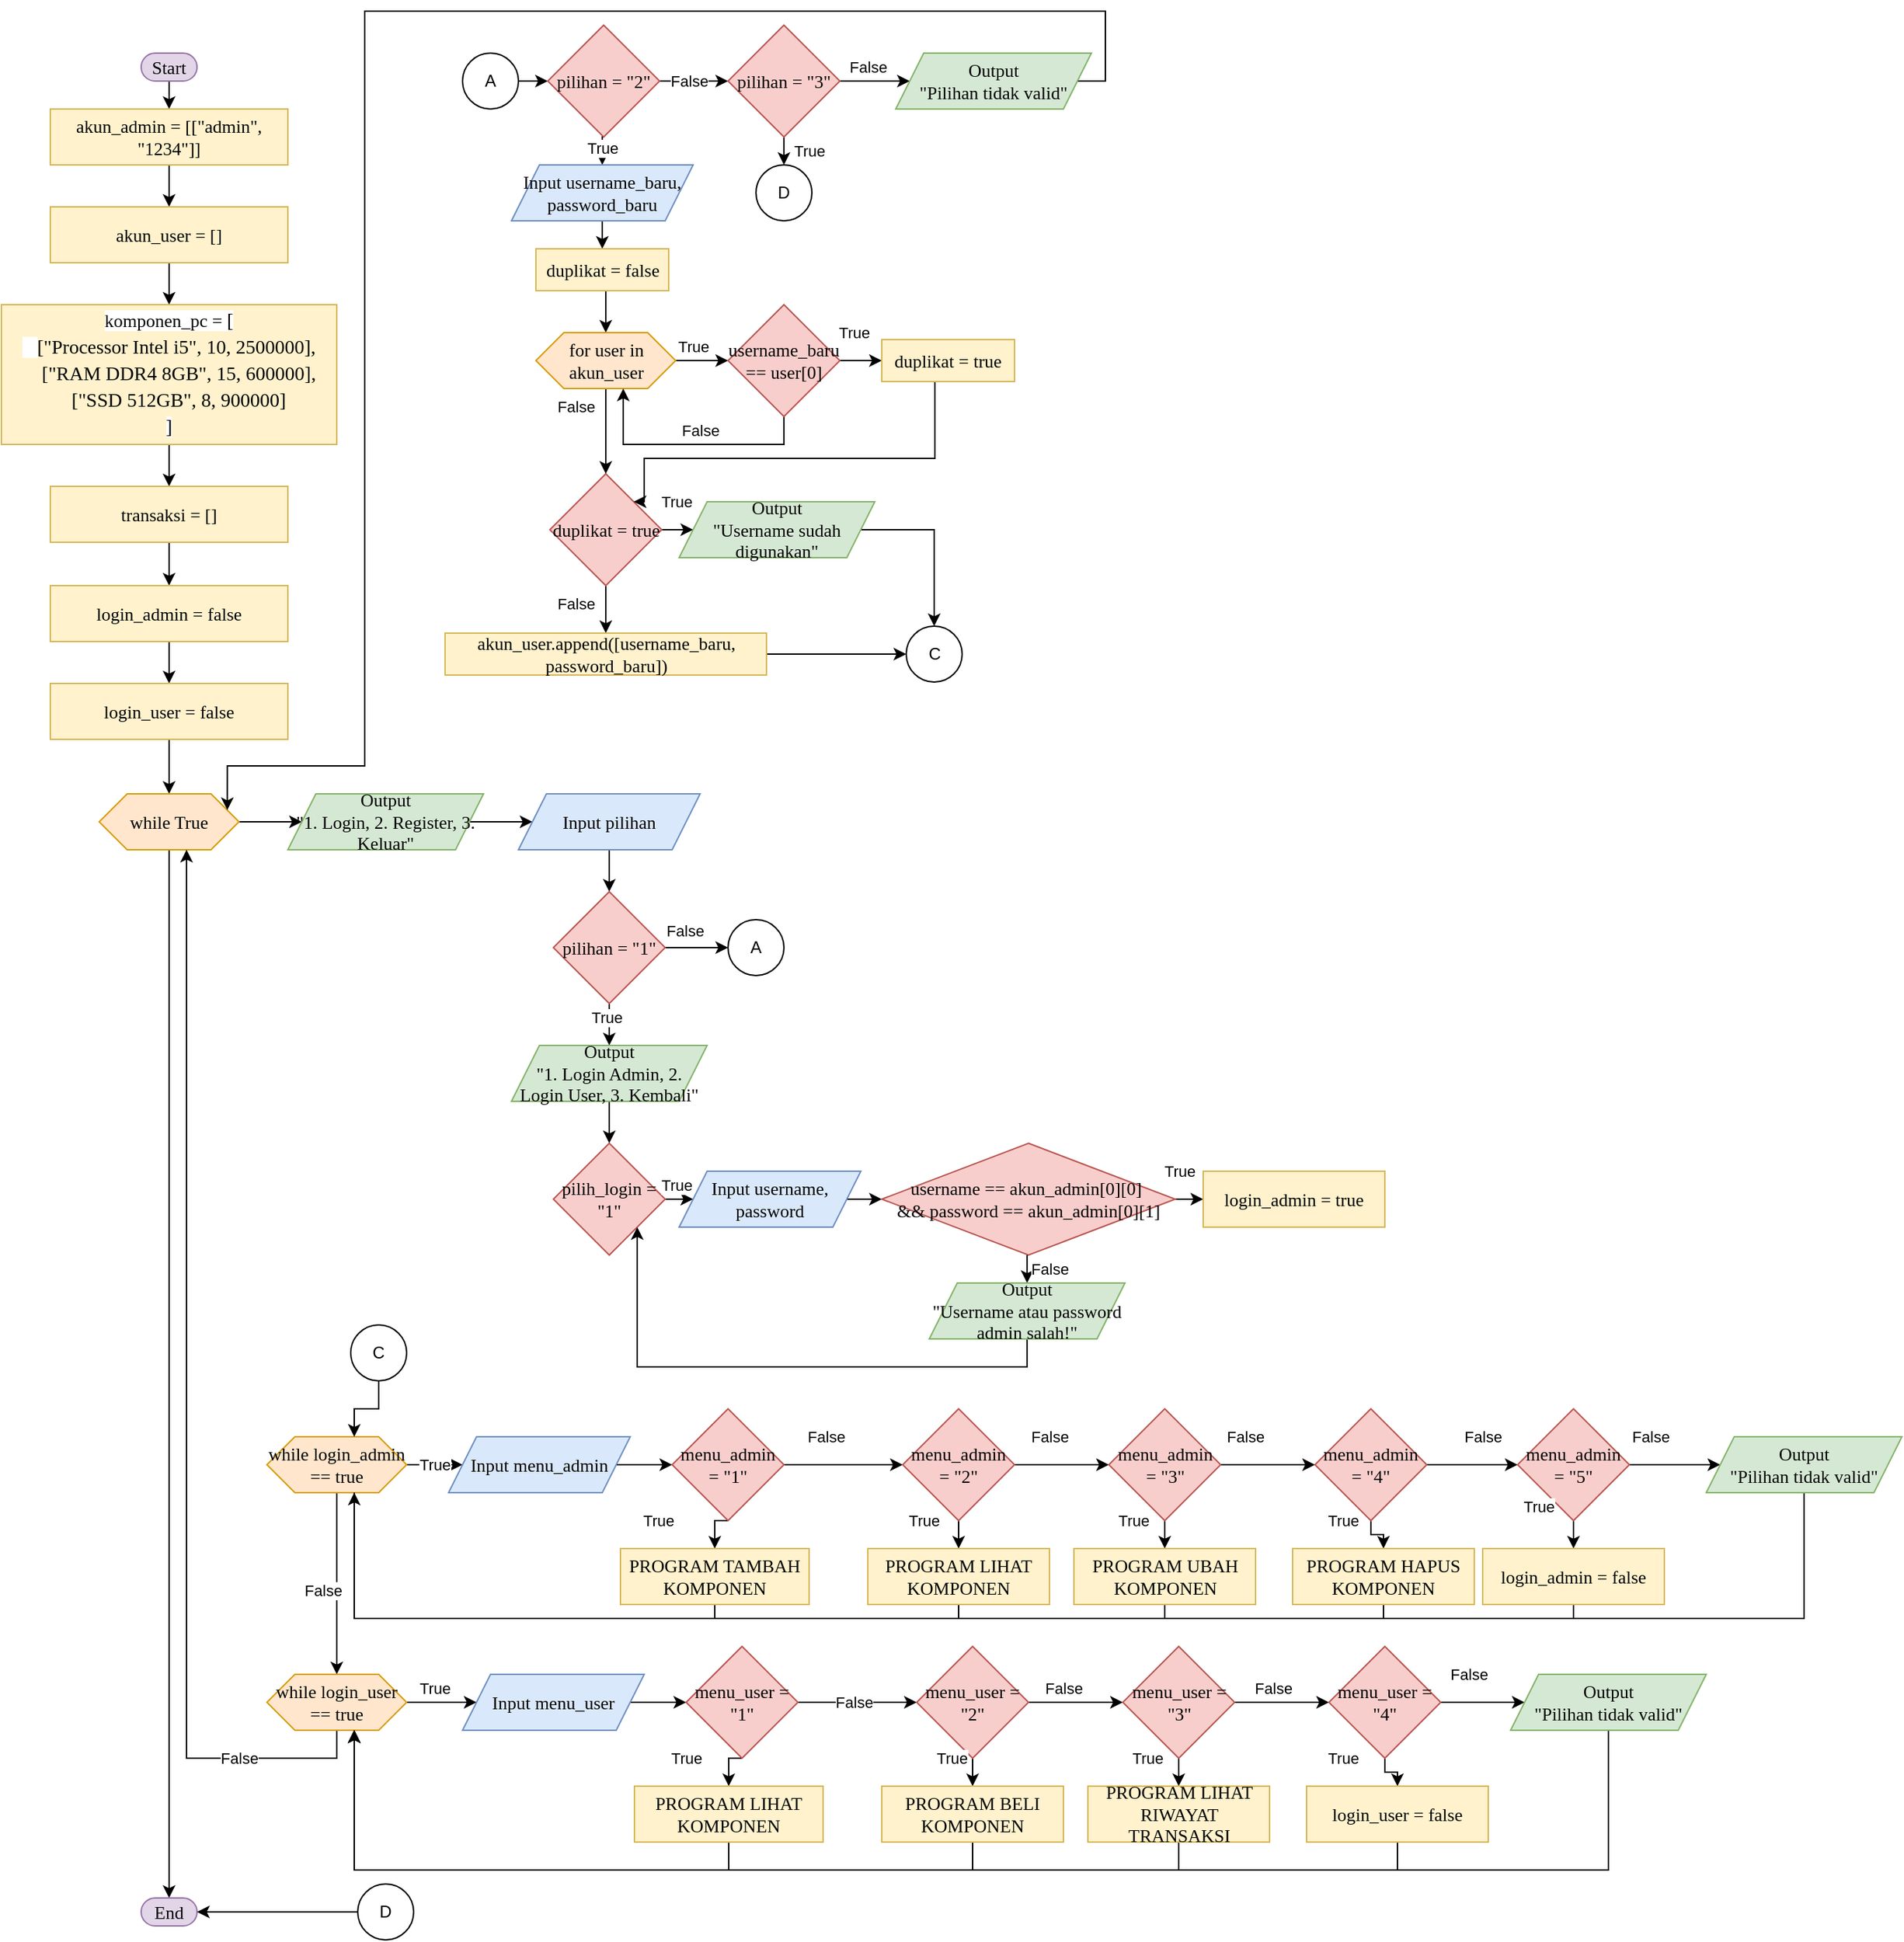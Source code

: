 <mxfile version="28.1.2" pages="2">
  <diagram name="Page-1" id="l15hVxWtN5V961jEMN0H">
    <mxGraphModel dx="419" dy="756" grid="1" gridSize="10" guides="1" tooltips="1" connect="1" arrows="1" fold="1" page="1" pageScale="1" pageWidth="827" pageHeight="1169" math="0" shadow="0">
      <root>
        <mxCell id="0" />
        <mxCell id="1" parent="0" />
        <mxCell id="Tt5g-muoC2hDER8yVrpR-4" style="edgeStyle=orthogonalEdgeStyle;rounded=0;orthogonalLoop=1;jettySize=auto;html=1;exitX=0.5;exitY=1;exitDx=0;exitDy=0;entryX=0.5;entryY=0;entryDx=0;entryDy=0;" edge="1" parent="1" source="EEaqtzHg9umlrLZNNHe9-2" target="EEaqtzHg9umlrLZNNHe9-3">
          <mxGeometry relative="1" as="geometry" />
        </mxCell>
        <mxCell id="EEaqtzHg9umlrLZNNHe9-2" value="Start" style="rounded=1;whiteSpace=wrap;html=1;arcSize=50;fontFamily=Times New Roman;fillColor=#e1d5e7;strokeColor=#9673a6;fontSize=13;" vertex="1" parent="1">
          <mxGeometry x="950" y="50" width="40" height="20" as="geometry" />
        </mxCell>
        <mxCell id="Tt5g-muoC2hDER8yVrpR-5" style="edgeStyle=orthogonalEdgeStyle;rounded=0;orthogonalLoop=1;jettySize=auto;html=1;exitX=0.5;exitY=1;exitDx=0;exitDy=0;entryX=0.5;entryY=0;entryDx=0;entryDy=0;" edge="1" parent="1" source="EEaqtzHg9umlrLZNNHe9-3" target="EEaqtzHg9umlrLZNNHe9-4">
          <mxGeometry relative="1" as="geometry" />
        </mxCell>
        <mxCell id="EEaqtzHg9umlrLZNNHe9-3" value="akun_admin = [[&quot;admin&quot;, &quot;1234&quot;]]" style="rounded=0;whiteSpace=wrap;html=1;fontFamily=Times New Roman;fillColor=#fff2cc;strokeColor=#d6b656;fontSize=13;" vertex="1" parent="1">
          <mxGeometry x="885" y="90" width="170" height="40" as="geometry" />
        </mxCell>
        <mxCell id="Tt5g-muoC2hDER8yVrpR-6" style="edgeStyle=orthogonalEdgeStyle;rounded=0;orthogonalLoop=1;jettySize=auto;html=1;exitX=0.5;exitY=1;exitDx=0;exitDy=0;entryX=0.5;entryY=0;entryDx=0;entryDy=0;" edge="1" parent="1" source="EEaqtzHg9umlrLZNNHe9-4" target="EEaqtzHg9umlrLZNNHe9-5">
          <mxGeometry relative="1" as="geometry" />
        </mxCell>
        <mxCell id="EEaqtzHg9umlrLZNNHe9-4" value="akun_user = []" style="rounded=0;whiteSpace=wrap;html=1;fontFamily=Times New Roman;fillColor=#fff2cc;strokeColor=#d6b656;fontSize=13;" vertex="1" parent="1">
          <mxGeometry x="885" y="160" width="170" height="40" as="geometry" />
        </mxCell>
        <mxCell id="Tt5g-muoC2hDER8yVrpR-7" style="edgeStyle=orthogonalEdgeStyle;rounded=0;orthogonalLoop=1;jettySize=auto;html=1;exitX=0.5;exitY=1;exitDx=0;exitDy=0;entryX=0.5;entryY=0;entryDx=0;entryDy=0;" edge="1" parent="1" source="EEaqtzHg9umlrLZNNHe9-5" target="EEaqtzHg9umlrLZNNHe9-6">
          <mxGeometry relative="1" as="geometry" />
        </mxCell>
        <mxCell id="EEaqtzHg9umlrLZNNHe9-5" value="&lt;font style=&quot;color: rgb(0, 0, 0); background-color: light-dark(#ffffff, var(--ge-dark-color, #121212));&quot; face=&quot;Times New Roman&quot;&gt;komponen_pc =&amp;nbsp;&lt;span style=&quot;font-size: 14px; white-space: pre;&quot;&gt;[&lt;/span&gt;&lt;/font&gt;&lt;div style=&quot;line-height: 19px;&quot;&gt;&lt;div style=&quot;&quot;&gt;&lt;font style=&quot;font-size: 14px; white-space: pre; color: rgb(0, 0, 0); background-color: light-dark(#ffffff, var(--ge-dark-color, #121212));&quot; face=&quot;Times New Roman&quot;&gt;&amp;nbsp; &amp;nbsp;&lt;/font&gt;&lt;span style=&quot;background-color: transparent; font-size: 14px; white-space: pre;&quot;&gt;[&quot;Processor Intel i5&quot;, 10, 2500000],&lt;/span&gt;&lt;/div&gt;&lt;span style=&quot;font-size: 14px; white-space: pre;&quot;&gt;    [&quot;RAM DDR4 8GB&quot;, 15, 600000],&lt;br/&gt;    [&quot;SSD 512GB&quot;, 8, 900000]&lt;/span&gt;&lt;div style=&quot;font-size: 14px; white-space: pre;&quot;&gt;&lt;font style=&quot;color: rgb(0, 0, 0); background-color: light-dark(#ffffff, var(--ge-dark-color, #121212));&quot; face=&quot;Times New Roman&quot;&gt;]&lt;/font&gt;&lt;/div&gt;&lt;/div&gt;" style="rounded=0;whiteSpace=wrap;html=1;fontFamily=Times New Roman;fillColor=#fff2cc;strokeColor=#d6b656;fontSize=13;" vertex="1" parent="1">
          <mxGeometry x="850" y="230" width="240" height="100" as="geometry" />
        </mxCell>
        <mxCell id="Tt5g-muoC2hDER8yVrpR-8" style="edgeStyle=orthogonalEdgeStyle;rounded=0;orthogonalLoop=1;jettySize=auto;html=1;exitX=0.5;exitY=1;exitDx=0;exitDy=0;entryX=0.5;entryY=0;entryDx=0;entryDy=0;" edge="1" parent="1" source="EEaqtzHg9umlrLZNNHe9-6" target="EEaqtzHg9umlrLZNNHe9-100">
          <mxGeometry relative="1" as="geometry" />
        </mxCell>
        <mxCell id="EEaqtzHg9umlrLZNNHe9-6" value="transaksi = []" style="rounded=0;whiteSpace=wrap;html=1;fontFamily=Times New Roman;fillColor=#fff2cc;strokeColor=#d6b656;fontSize=13;" vertex="1" parent="1">
          <mxGeometry x="885" y="360" width="170" height="40" as="geometry" />
        </mxCell>
        <mxCell id="Tt5g-muoC2hDER8yVrpR-9" style="edgeStyle=orthogonalEdgeStyle;rounded=0;orthogonalLoop=1;jettySize=auto;html=1;exitX=0.5;exitY=1;exitDx=0;exitDy=0;entryX=0.5;entryY=0;entryDx=0;entryDy=0;" edge="1" parent="1" source="EEaqtzHg9umlrLZNNHe9-100" target="EEaqtzHg9umlrLZNNHe9-101">
          <mxGeometry relative="1" as="geometry" />
        </mxCell>
        <mxCell id="EEaqtzHg9umlrLZNNHe9-100" value="login_admin = false" style="rounded=0;whiteSpace=wrap;html=1;fontFamily=Times New Roman;fillColor=#fff2cc;strokeColor=#d6b656;fontSize=13;" vertex="1" parent="1">
          <mxGeometry x="885" y="431" width="170" height="40" as="geometry" />
        </mxCell>
        <mxCell id="Tt5g-muoC2hDER8yVrpR-10" style="edgeStyle=orthogonalEdgeStyle;rounded=0;orthogonalLoop=1;jettySize=auto;html=1;exitX=0.5;exitY=1;exitDx=0;exitDy=0;entryX=0.5;entryY=0;entryDx=0;entryDy=0;" edge="1" parent="1" source="EEaqtzHg9umlrLZNNHe9-101" target="Tt5g-muoC2hDER8yVrpR-1">
          <mxGeometry relative="1" as="geometry" />
        </mxCell>
        <mxCell id="EEaqtzHg9umlrLZNNHe9-101" value="login_user = false" style="rounded=0;whiteSpace=wrap;html=1;fontFamily=Times New Roman;fillColor=#fff2cc;strokeColor=#d6b656;fontSize=13;" vertex="1" parent="1">
          <mxGeometry x="885" y="501" width="170" height="40" as="geometry" />
        </mxCell>
        <mxCell id="Tt5g-muoC2hDER8yVrpR-3" style="edgeStyle=orthogonalEdgeStyle;rounded=0;orthogonalLoop=1;jettySize=auto;html=1;exitX=1;exitY=0.5;exitDx=0;exitDy=0;entryX=0;entryY=0.5;entryDx=0;entryDy=0;" edge="1" parent="1" source="Tt5g-muoC2hDER8yVrpR-1" target="Tt5g-muoC2hDER8yVrpR-2">
          <mxGeometry relative="1" as="geometry" />
        </mxCell>
        <mxCell id="ny9qsc9HZoNVvO1qv55G-65" style="edgeStyle=orthogonalEdgeStyle;rounded=0;orthogonalLoop=1;jettySize=auto;html=1;exitX=0.5;exitY=1;exitDx=0;exitDy=0;entryX=0.5;entryY=0;entryDx=0;entryDy=0;" edge="1" parent="1" source="Tt5g-muoC2hDER8yVrpR-1" target="Tt5g-muoC2hDER8yVrpR-11">
          <mxGeometry relative="1" as="geometry" />
        </mxCell>
        <mxCell id="Tt5g-muoC2hDER8yVrpR-1" value="while True" style="shape=hexagon;perimeter=hexagonPerimeter2;whiteSpace=wrap;html=1;fixedSize=1;fontFamily=Times New Roman;fillColor=#ffe6cc;strokeColor=#d79b00;fontSize=13;" vertex="1" parent="1">
          <mxGeometry x="920" y="580" width="100" height="40" as="geometry" />
        </mxCell>
        <mxCell id="Tt5g-muoC2hDER8yVrpR-29" style="edgeStyle=orthogonalEdgeStyle;rounded=0;orthogonalLoop=1;jettySize=auto;html=1;exitX=1;exitY=0.5;exitDx=0;exitDy=0;entryX=0;entryY=0.5;entryDx=0;entryDy=0;" edge="1" parent="1" source="Tt5g-muoC2hDER8yVrpR-2" target="Tt5g-muoC2hDER8yVrpR-13">
          <mxGeometry relative="1" as="geometry" />
        </mxCell>
        <mxCell id="Tt5g-muoC2hDER8yVrpR-2" value="Output&lt;div&gt;&quot;1. Login, 2. Register, 3. Keluar&quot;&lt;/div&gt;" style="shape=parallelogram;perimeter=parallelogramPerimeter;whiteSpace=wrap;html=1;fixedSize=1;fontFamily=Times New Roman;fillColor=#d5e8d4;strokeColor=#82b366;fontSize=13;" vertex="1" parent="1">
          <mxGeometry x="1055" y="580" width="140" height="40" as="geometry" />
        </mxCell>
        <mxCell id="Tt5g-muoC2hDER8yVrpR-11" value="End" style="rounded=1;whiteSpace=wrap;html=1;arcSize=50;fontFamily=Times New Roman;fillColor=#e1d5e7;strokeColor=#9673a6;fontSize=13;" vertex="1" parent="1">
          <mxGeometry x="950" y="1370" width="40" height="20" as="geometry" />
        </mxCell>
        <mxCell id="Tt5g-muoC2hDER8yVrpR-30" style="edgeStyle=orthogonalEdgeStyle;rounded=0;orthogonalLoop=1;jettySize=auto;html=1;exitX=0.5;exitY=1;exitDx=0;exitDy=0;entryX=0.5;entryY=0;entryDx=0;entryDy=0;" edge="1" parent="1" source="Tt5g-muoC2hDER8yVrpR-13" target="Tt5g-muoC2hDER8yVrpR-15">
          <mxGeometry relative="1" as="geometry" />
        </mxCell>
        <mxCell id="Tt5g-muoC2hDER8yVrpR-13" value="Input pilihan" style="shape=parallelogram;perimeter=parallelogramPerimeter;whiteSpace=wrap;html=1;fixedSize=1;fontFamily=Times New Roman;fillColor=#dae8fc;strokeColor=#6c8ebf;fontSize=13;" vertex="1" parent="1">
          <mxGeometry x="1220" y="580" width="130" height="40" as="geometry" />
        </mxCell>
        <mxCell id="Tt5g-muoC2hDER8yVrpR-58" style="edgeStyle=orthogonalEdgeStyle;rounded=0;orthogonalLoop=1;jettySize=auto;html=1;exitX=1;exitY=0.5;exitDx=0;exitDy=0;entryX=0;entryY=0.5;entryDx=0;entryDy=0;" edge="1" parent="1" source="Tt5g-muoC2hDER8yVrpR-14" target="Tt5g-muoC2hDER8yVrpR-57">
          <mxGeometry relative="1" as="geometry" />
        </mxCell>
        <mxCell id="Tt5g-muoC2hDER8yVrpR-60" style="edgeStyle=orthogonalEdgeStyle;rounded=0;orthogonalLoop=1;jettySize=auto;html=1;exitX=0.5;exitY=1;exitDx=0;exitDy=0;entryX=0.5;entryY=0;entryDx=0;entryDy=0;" edge="1" parent="1" source="Tt5g-muoC2hDER8yVrpR-14" target="Tt5g-muoC2hDER8yVrpR-59">
          <mxGeometry relative="1" as="geometry" />
        </mxCell>
        <mxCell id="Tt5g-muoC2hDER8yVrpR-14" value="duplikat = true" style="rhombus;whiteSpace=wrap;html=1;fontFamily=Times New Roman;fillColor=#f8cecc;strokeColor=#b85450;fontSize=13;" vertex="1" parent="1">
          <mxGeometry x="1242.5" y="351" width="80" height="80" as="geometry" />
        </mxCell>
        <mxCell id="Tt5g-muoC2hDER8yVrpR-32" style="edgeStyle=orthogonalEdgeStyle;rounded=0;orthogonalLoop=1;jettySize=auto;html=1;exitX=0.5;exitY=1;exitDx=0;exitDy=0;entryX=0.5;entryY=0;entryDx=0;entryDy=0;" edge="1" parent="1" source="Tt5g-muoC2hDER8yVrpR-15" target="Tt5g-muoC2hDER8yVrpR-16">
          <mxGeometry relative="1" as="geometry" />
        </mxCell>
        <mxCell id="Tt5g-muoC2hDER8yVrpR-36" style="edgeStyle=orthogonalEdgeStyle;rounded=0;orthogonalLoop=1;jettySize=auto;html=1;exitX=1;exitY=0.5;exitDx=0;exitDy=0;entryX=0;entryY=0.5;entryDx=0;entryDy=0;" edge="1" parent="1" source="Tt5g-muoC2hDER8yVrpR-15" target="Tt5g-muoC2hDER8yVrpR-35">
          <mxGeometry relative="1" as="geometry" />
        </mxCell>
        <mxCell id="Tt5g-muoC2hDER8yVrpR-15" value="pilihan = &quot;1&quot;" style="rhombus;whiteSpace=wrap;html=1;fontFamily=Times New Roman;fillColor=#f8cecc;strokeColor=#b85450;fontSize=13;" vertex="1" parent="1">
          <mxGeometry x="1245" y="650" width="80" height="80" as="geometry" />
        </mxCell>
        <mxCell id="Tt5g-muoC2hDER8yVrpR-33" style="edgeStyle=orthogonalEdgeStyle;rounded=0;orthogonalLoop=1;jettySize=auto;html=1;exitX=0.5;exitY=1;exitDx=0;exitDy=0;entryX=0.5;entryY=0;entryDx=0;entryDy=0;" edge="1" parent="1" source="Tt5g-muoC2hDER8yVrpR-16" target="Tt5g-muoC2hDER8yVrpR-17">
          <mxGeometry relative="1" as="geometry" />
        </mxCell>
        <mxCell id="Tt5g-muoC2hDER8yVrpR-16" value="Output&lt;div&gt;&quot;1. Login Admin, 2. Login User, 3. Kembali&quot;&lt;/div&gt;" style="shape=parallelogram;perimeter=parallelogramPerimeter;whiteSpace=wrap;html=1;fixedSize=1;fontFamily=Times New Roman;fillColor=#d5e8d4;strokeColor=#82b366;fontSize=13;" vertex="1" parent="1">
          <mxGeometry x="1215" y="760" width="140" height="40" as="geometry" />
        </mxCell>
        <mxCell id="Tt5g-muoC2hDER8yVrpR-24" style="edgeStyle=orthogonalEdgeStyle;rounded=0;orthogonalLoop=1;jettySize=auto;html=1;exitX=1;exitY=0.5;exitDx=0;exitDy=0;entryX=0;entryY=0.5;entryDx=0;entryDy=0;" edge="1" parent="1" source="Tt5g-muoC2hDER8yVrpR-17" target="Tt5g-muoC2hDER8yVrpR-19">
          <mxGeometry relative="1" as="geometry" />
        </mxCell>
        <mxCell id="Tt5g-muoC2hDER8yVrpR-17" value="pilih_login = &quot;1&quot;" style="rhombus;whiteSpace=wrap;html=1;fontFamily=Times New Roman;fillColor=#f8cecc;strokeColor=#b85450;fontSize=13;" vertex="1" parent="1">
          <mxGeometry x="1245" y="830" width="80" height="80" as="geometry" />
        </mxCell>
        <mxCell id="Tt5g-muoC2hDER8yVrpR-25" style="edgeStyle=orthogonalEdgeStyle;rounded=0;orthogonalLoop=1;jettySize=auto;html=1;exitX=1;exitY=0.5;exitDx=0;exitDy=0;entryX=0;entryY=0.5;entryDx=0;entryDy=0;" edge="1" parent="1" source="Tt5g-muoC2hDER8yVrpR-19" target="Tt5g-muoC2hDER8yVrpR-20">
          <mxGeometry relative="1" as="geometry" />
        </mxCell>
        <mxCell id="Tt5g-muoC2hDER8yVrpR-19" value="Input username, password" style="shape=parallelogram;perimeter=parallelogramPerimeter;whiteSpace=wrap;html=1;fixedSize=1;fontFamily=Times New Roman;fillColor=#dae8fc;strokeColor=#6c8ebf;fontSize=13;" vertex="1" parent="1">
          <mxGeometry x="1335" y="850" width="130" height="40" as="geometry" />
        </mxCell>
        <mxCell id="Tt5g-muoC2hDER8yVrpR-23" style="edgeStyle=orthogonalEdgeStyle;rounded=0;orthogonalLoop=1;jettySize=auto;html=1;exitX=0.5;exitY=1;exitDx=0;exitDy=0;entryX=0.5;entryY=0;entryDx=0;entryDy=0;" edge="1" parent="1" source="Tt5g-muoC2hDER8yVrpR-20" target="Tt5g-muoC2hDER8yVrpR-21">
          <mxGeometry relative="1" as="geometry" />
        </mxCell>
        <mxCell id="Tt5g-muoC2hDER8yVrpR-27" style="edgeStyle=orthogonalEdgeStyle;rounded=0;orthogonalLoop=1;jettySize=auto;html=1;exitX=1;exitY=0.5;exitDx=0;exitDy=0;entryX=0;entryY=0.5;entryDx=0;entryDy=0;" edge="1" parent="1" source="Tt5g-muoC2hDER8yVrpR-20" target="Tt5g-muoC2hDER8yVrpR-26">
          <mxGeometry relative="1" as="geometry" />
        </mxCell>
        <mxCell id="Tt5g-muoC2hDER8yVrpR-20" value="username == akun_admin[0][0]&amp;nbsp;&lt;div&gt;&amp;amp;&amp;amp; password == akun_admin[0][1]&lt;/div&gt;" style="rhombus;whiteSpace=wrap;html=1;fontFamily=Times New Roman;fillColor=#f8cecc;strokeColor=#b85450;fontSize=13;" vertex="1" parent="1">
          <mxGeometry x="1480" y="830" width="210" height="80" as="geometry" />
        </mxCell>
        <mxCell id="Tt5g-muoC2hDER8yVrpR-22" style="edgeStyle=orthogonalEdgeStyle;rounded=0;orthogonalLoop=1;jettySize=auto;html=1;exitX=0.5;exitY=1;exitDx=0;exitDy=0;entryX=1;entryY=1;entryDx=0;entryDy=0;" edge="1" parent="1" source="Tt5g-muoC2hDER8yVrpR-21" target="Tt5g-muoC2hDER8yVrpR-17">
          <mxGeometry relative="1" as="geometry" />
        </mxCell>
        <mxCell id="Tt5g-muoC2hDER8yVrpR-21" value="Output&lt;div&gt;&quot;Username atau password admin salah!&quot;&lt;/div&gt;" style="shape=parallelogram;perimeter=parallelogramPerimeter;whiteSpace=wrap;html=1;fixedSize=1;fontFamily=Times New Roman;fillColor=#d5e8d4;strokeColor=#82b366;fontSize=13;" vertex="1" parent="1">
          <mxGeometry x="1514" y="930" width="140" height="40" as="geometry" />
        </mxCell>
        <mxCell id="Tt5g-muoC2hDER8yVrpR-26" value="login_admin = true" style="rounded=0;whiteSpace=wrap;html=1;fontFamily=Times New Roman;fillColor=#fff2cc;strokeColor=#d6b656;fontSize=13;" vertex="1" parent="1">
          <mxGeometry x="1710" y="850" width="130" height="40" as="geometry" />
        </mxCell>
        <mxCell id="Tt5g-muoC2hDER8yVrpR-35" value="A" style="ellipse;whiteSpace=wrap;html=1;aspect=fixed;" vertex="1" parent="1">
          <mxGeometry x="1370" y="670" width="40" height="40" as="geometry" />
        </mxCell>
        <mxCell id="Tt5g-muoC2hDER8yVrpR-43" style="edgeStyle=orthogonalEdgeStyle;rounded=0;orthogonalLoop=1;jettySize=auto;html=1;exitX=1;exitY=0.5;exitDx=0;exitDy=0;entryX=0;entryY=0.5;entryDx=0;entryDy=0;" edge="1" parent="1" source="Tt5g-muoC2hDER8yVrpR-37" target="Tt5g-muoC2hDER8yVrpR-39">
          <mxGeometry relative="1" as="geometry" />
        </mxCell>
        <mxCell id="Tt5g-muoC2hDER8yVrpR-37" value="A" style="ellipse;whiteSpace=wrap;html=1;aspect=fixed;" vertex="1" parent="1">
          <mxGeometry x="1180" y="50" width="40" height="40" as="geometry" />
        </mxCell>
        <mxCell id="Tt5g-muoC2hDER8yVrpR-41" style="edgeStyle=orthogonalEdgeStyle;rounded=0;orthogonalLoop=1;jettySize=auto;html=1;exitX=1;exitY=0.5;exitDx=0;exitDy=0;entryX=0;entryY=0.5;entryDx=0;entryDy=0;" edge="1" parent="1" source="Tt5g-muoC2hDER8yVrpR-39" target="Tt5g-muoC2hDER8yVrpR-79">
          <mxGeometry relative="1" as="geometry">
            <mxPoint x="1350" y="70" as="targetPoint" />
          </mxGeometry>
        </mxCell>
        <mxCell id="ny9qsc9HZoNVvO1qv55G-68" value="False" style="edgeLabel;html=1;align=center;verticalAlign=middle;resizable=0;points=[];" vertex="1" connectable="0" parent="Tt5g-muoC2hDER8yVrpR-41">
          <mxGeometry x="-0.136" relative="1" as="geometry">
            <mxPoint as="offset" />
          </mxGeometry>
        </mxCell>
        <mxCell id="ny9qsc9HZoNVvO1qv55G-70" value="False" style="edgeLabel;html=1;align=center;verticalAlign=middle;resizable=0;points=[];" vertex="1" connectable="0" parent="Tt5g-muoC2hDER8yVrpR-41">
          <mxGeometry x="-0.136" relative="1" as="geometry">
            <mxPoint x="128" y="-10" as="offset" />
          </mxGeometry>
        </mxCell>
        <mxCell id="Tt5g-muoC2hDER8yVrpR-44" style="edgeStyle=orthogonalEdgeStyle;rounded=0;orthogonalLoop=1;jettySize=auto;html=1;exitX=0.5;exitY=1;exitDx=0;exitDy=0;entryX=0.5;entryY=0;entryDx=0;entryDy=0;" edge="1" parent="1" source="Tt5g-muoC2hDER8yVrpR-39" target="Tt5g-muoC2hDER8yVrpR-40">
          <mxGeometry relative="1" as="geometry" />
        </mxCell>
        <mxCell id="ny9qsc9HZoNVvO1qv55G-69" value="True" style="edgeLabel;html=1;align=center;verticalAlign=middle;resizable=0;points=[];" vertex="1" connectable="0" parent="Tt5g-muoC2hDER8yVrpR-44">
          <mxGeometry x="-0.202" relative="1" as="geometry">
            <mxPoint as="offset" />
          </mxGeometry>
        </mxCell>
        <mxCell id="Tt5g-muoC2hDER8yVrpR-39" value="pilihan = &quot;2&quot;" style="rhombus;whiteSpace=wrap;html=1;fontFamily=Times New Roman;fillColor=#f8cecc;strokeColor=#b85450;fontSize=13;" vertex="1" parent="1">
          <mxGeometry x="1241" y="30" width="80" height="80" as="geometry" />
        </mxCell>
        <mxCell id="Tt5g-muoC2hDER8yVrpR-53" style="edgeStyle=orthogonalEdgeStyle;rounded=0;orthogonalLoop=1;jettySize=auto;html=1;exitX=0.5;exitY=1;exitDx=0;exitDy=0;entryX=0.5;entryY=0;entryDx=0;entryDy=0;" edge="1" parent="1" source="Tt5g-muoC2hDER8yVrpR-40" target="Tt5g-muoC2hDER8yVrpR-45">
          <mxGeometry relative="1" as="geometry" />
        </mxCell>
        <mxCell id="Tt5g-muoC2hDER8yVrpR-40" value="Input username_baru, password_baru" style="shape=parallelogram;perimeter=parallelogramPerimeter;whiteSpace=wrap;html=1;fixedSize=1;fontFamily=Times New Roman;fillColor=#dae8fc;strokeColor=#6c8ebf;fontSize=13;" vertex="1" parent="1">
          <mxGeometry x="1215" y="130" width="130" height="40" as="geometry" />
        </mxCell>
        <mxCell id="Tt5g-muoC2hDER8yVrpR-54" style="edgeStyle=orthogonalEdgeStyle;rounded=0;orthogonalLoop=1;jettySize=auto;html=1;exitX=0.5;exitY=1;exitDx=0;exitDy=0;entryX=0.5;entryY=0;entryDx=0;entryDy=0;" edge="1" parent="1" source="Tt5g-muoC2hDER8yVrpR-45" target="Tt5g-muoC2hDER8yVrpR-46">
          <mxGeometry relative="1" as="geometry" />
        </mxCell>
        <mxCell id="Tt5g-muoC2hDER8yVrpR-45" value="duplikat = false" style="rounded=0;whiteSpace=wrap;html=1;fontFamily=Times New Roman;fillColor=#fff2cc;strokeColor=#d6b656;fontSize=13;" vertex="1" parent="1">
          <mxGeometry x="1232.5" y="190" width="95" height="30" as="geometry" />
        </mxCell>
        <mxCell id="Tt5g-muoC2hDER8yVrpR-47" style="edgeStyle=orthogonalEdgeStyle;rounded=0;orthogonalLoop=1;jettySize=auto;html=1;exitX=1;exitY=0.5;exitDx=0;exitDy=0;entryX=0;entryY=0.5;entryDx=0;entryDy=0;" edge="1" parent="1" source="Tt5g-muoC2hDER8yVrpR-46" target="Tt5g-muoC2hDER8yVrpR-48">
          <mxGeometry relative="1" as="geometry">
            <mxPoint x="1370" y="270.25" as="targetPoint" />
          </mxGeometry>
        </mxCell>
        <mxCell id="Tt5g-muoC2hDER8yVrpR-55" style="edgeStyle=orthogonalEdgeStyle;rounded=0;orthogonalLoop=1;jettySize=auto;html=1;exitX=0.5;exitY=1;exitDx=0;exitDy=0;entryX=0.5;entryY=0;entryDx=0;entryDy=0;" edge="1" parent="1" source="Tt5g-muoC2hDER8yVrpR-46" target="Tt5g-muoC2hDER8yVrpR-14">
          <mxGeometry relative="1" as="geometry">
            <mxPoint x="1282.5" y="350" as="targetPoint" />
          </mxGeometry>
        </mxCell>
        <mxCell id="Tt5g-muoC2hDER8yVrpR-46" value="for user in akun_user" style="shape=hexagon;perimeter=hexagonPerimeter2;whiteSpace=wrap;html=1;fixedSize=1;fontFamily=Times New Roman;fillColor=#ffe6cc;strokeColor=#d79b00;fontSize=13;" vertex="1" parent="1">
          <mxGeometry x="1232.5" y="250" width="100" height="40" as="geometry" />
        </mxCell>
        <mxCell id="Tt5g-muoC2hDER8yVrpR-50" style="edgeStyle=orthogonalEdgeStyle;rounded=0;orthogonalLoop=1;jettySize=auto;html=1;exitX=1;exitY=0.5;exitDx=0;exitDy=0;entryX=0;entryY=0.5;entryDx=0;entryDy=0;" edge="1" parent="1" source="Tt5g-muoC2hDER8yVrpR-48" target="Tt5g-muoC2hDER8yVrpR-49">
          <mxGeometry relative="1" as="geometry" />
        </mxCell>
        <mxCell id="Tt5g-muoC2hDER8yVrpR-52" style="edgeStyle=orthogonalEdgeStyle;rounded=0;orthogonalLoop=1;jettySize=auto;html=1;exitX=0.5;exitY=1;exitDx=0;exitDy=0;entryX=0.625;entryY=1;entryDx=0;entryDy=0;" edge="1" parent="1" source="Tt5g-muoC2hDER8yVrpR-48" target="Tt5g-muoC2hDER8yVrpR-46">
          <mxGeometry relative="1" as="geometry" />
        </mxCell>
        <mxCell id="Tt5g-muoC2hDER8yVrpR-48" value="username_baru == user[0]" style="rhombus;whiteSpace=wrap;html=1;fontFamily=Times New Roman;fillColor=#f8cecc;strokeColor=#b85450;fontSize=13;" vertex="1" parent="1">
          <mxGeometry x="1370" y="230" width="80" height="80" as="geometry" />
        </mxCell>
        <mxCell id="Tt5g-muoC2hDER8yVrpR-56" style="edgeStyle=orthogonalEdgeStyle;rounded=0;orthogonalLoop=1;jettySize=auto;html=1;exitX=0.5;exitY=1;exitDx=0;exitDy=0;entryX=1;entryY=0;entryDx=0;entryDy=0;" edge="1" parent="1" source="Tt5g-muoC2hDER8yVrpR-49" target="Tt5g-muoC2hDER8yVrpR-14">
          <mxGeometry relative="1" as="geometry">
            <Array as="points">
              <mxPoint x="1518" y="340" />
              <mxPoint x="1310" y="340" />
              <mxPoint x="1310" y="371" />
            </Array>
          </mxGeometry>
        </mxCell>
        <mxCell id="Tt5g-muoC2hDER8yVrpR-49" value="duplikat = true" style="rounded=0;whiteSpace=wrap;html=1;fontFamily=Times New Roman;fillColor=#fff2cc;strokeColor=#d6b656;fontSize=13;" vertex="1" parent="1">
          <mxGeometry x="1480" y="255" width="95" height="30" as="geometry" />
        </mxCell>
        <mxCell id="Tt5g-muoC2hDER8yVrpR-62" style="edgeStyle=orthogonalEdgeStyle;rounded=0;orthogonalLoop=1;jettySize=auto;html=1;exitX=1;exitY=0.5;exitDx=0;exitDy=0;entryX=0.5;entryY=0;entryDx=0;entryDy=0;" edge="1" parent="1" source="Tt5g-muoC2hDER8yVrpR-57" target="Tt5g-muoC2hDER8yVrpR-61">
          <mxGeometry relative="1" as="geometry" />
        </mxCell>
        <mxCell id="Tt5g-muoC2hDER8yVrpR-57" value="Output&lt;div&gt;&quot;Username sudah digunakan&quot;&lt;/div&gt;" style="shape=parallelogram;perimeter=parallelogramPerimeter;whiteSpace=wrap;html=1;fixedSize=1;fontFamily=Times New Roman;fillColor=#d5e8d4;strokeColor=#82b366;fontSize=13;" vertex="1" parent="1">
          <mxGeometry x="1335" y="371" width="140" height="40" as="geometry" />
        </mxCell>
        <mxCell id="Tt5g-muoC2hDER8yVrpR-63" style="edgeStyle=orthogonalEdgeStyle;rounded=0;orthogonalLoop=1;jettySize=auto;html=1;exitX=1;exitY=0.5;exitDx=0;exitDy=0;entryX=0;entryY=0.5;entryDx=0;entryDy=0;" edge="1" parent="1" source="Tt5g-muoC2hDER8yVrpR-59" target="Tt5g-muoC2hDER8yVrpR-61">
          <mxGeometry relative="1" as="geometry" />
        </mxCell>
        <mxCell id="Tt5g-muoC2hDER8yVrpR-59" value="akun_user.append([username_baru, password_baru])" style="rounded=0;whiteSpace=wrap;html=1;fontFamily=Times New Roman;fillColor=#fff2cc;strokeColor=#d6b656;fontSize=13;" vertex="1" parent="1">
          <mxGeometry x="1167.5" y="465" width="230" height="30" as="geometry" />
        </mxCell>
        <mxCell id="Tt5g-muoC2hDER8yVrpR-61" value="C" style="ellipse;whiteSpace=wrap;html=1;aspect=fixed;" vertex="1" parent="1">
          <mxGeometry x="1497.5" y="460" width="40" height="40" as="geometry" />
        </mxCell>
        <mxCell id="Tt5g-muoC2hDER8yVrpR-68" style="edgeStyle=orthogonalEdgeStyle;rounded=0;orthogonalLoop=1;jettySize=auto;html=1;exitX=1;exitY=0.5;exitDx=0;exitDy=0;entryX=0;entryY=0.5;entryDx=0;entryDy=0;" edge="1" parent="1" source="Tt5g-muoC2hDER8yVrpR-65" target="ny9qsc9HZoNVvO1qv55G-1">
          <mxGeometry relative="1" as="geometry">
            <mxPoint x="1190.0" y="1060" as="targetPoint" />
          </mxGeometry>
        </mxCell>
        <mxCell id="ny9qsc9HZoNVvO1qv55G-66" style="edgeStyle=orthogonalEdgeStyle;rounded=0;orthogonalLoop=1;jettySize=auto;html=1;exitX=0.5;exitY=1;exitDx=0;exitDy=0;entryX=0.5;entryY=0;entryDx=0;entryDy=0;" edge="1" parent="1" source="Tt5g-muoC2hDER8yVrpR-65" target="Tt5g-muoC2hDER8yVrpR-72">
          <mxGeometry relative="1" as="geometry" />
        </mxCell>
        <mxCell id="Tt5g-muoC2hDER8yVrpR-65" value="while login_admin == true" style="shape=hexagon;perimeter=hexagonPerimeter2;whiteSpace=wrap;html=1;fixedSize=1;fontFamily=Times New Roman;fillColor=#ffe6cc;strokeColor=#d79b00;fontSize=13;" vertex="1" parent="1">
          <mxGeometry x="1040" y="1040" width="100" height="40" as="geometry" />
        </mxCell>
        <mxCell id="Tt5g-muoC2hDER8yVrpR-78" style="edgeStyle=orthogonalEdgeStyle;rounded=0;orthogonalLoop=1;jettySize=auto;html=1;exitX=0.5;exitY=1;exitDx=0;exitDy=0;entryX=0.625;entryY=0;entryDx=0;entryDy=0;" edge="1" parent="1" source="Tt5g-muoC2hDER8yVrpR-66" target="Tt5g-muoC2hDER8yVrpR-65">
          <mxGeometry relative="1" as="geometry" />
        </mxCell>
        <mxCell id="Tt5g-muoC2hDER8yVrpR-66" value="C" style="ellipse;whiteSpace=wrap;html=1;aspect=fixed;" vertex="1" parent="1">
          <mxGeometry x="1100" y="960" width="40" height="40" as="geometry" />
        </mxCell>
        <mxCell id="Tt5g-muoC2hDER8yVrpR-75" style="edgeStyle=orthogonalEdgeStyle;rounded=0;orthogonalLoop=1;jettySize=auto;html=1;exitX=1;exitY=0.5;exitDx=0;exitDy=0;entryX=0;entryY=0.5;entryDx=0;entryDy=0;" edge="1" parent="1" source="Tt5g-muoC2hDER8yVrpR-72" target="ny9qsc9HZoNVvO1qv55G-38">
          <mxGeometry relative="1" as="geometry">
            <mxPoint x="1190.0" y="1199" as="targetPoint" />
          </mxGeometry>
        </mxCell>
        <mxCell id="ny9qsc9HZoNVvO1qv55G-67" style="edgeStyle=orthogonalEdgeStyle;rounded=0;orthogonalLoop=1;jettySize=auto;html=1;exitX=0.5;exitY=1;exitDx=0;exitDy=0;entryX=0.625;entryY=1;entryDx=0;entryDy=0;" edge="1" parent="1" source="Tt5g-muoC2hDER8yVrpR-72" target="Tt5g-muoC2hDER8yVrpR-1">
          <mxGeometry relative="1" as="geometry" />
        </mxCell>
        <mxCell id="Tt5g-muoC2hDER8yVrpR-72" value="while login_user == true" style="shape=hexagon;perimeter=hexagonPerimeter2;whiteSpace=wrap;html=1;fixedSize=1;fontFamily=Times New Roman;fillColor=#ffe6cc;strokeColor=#d79b00;fontSize=13;" vertex="1" parent="1">
          <mxGeometry x="1040" y="1210" width="100" height="40" as="geometry" />
        </mxCell>
        <mxCell id="Tt5g-muoC2hDER8yVrpR-81" style="edgeStyle=orthogonalEdgeStyle;rounded=0;orthogonalLoop=1;jettySize=auto;html=1;exitX=1;exitY=0.5;exitDx=0;exitDy=0;entryX=0;entryY=0.5;entryDx=0;entryDy=0;" edge="1" parent="1" source="Tt5g-muoC2hDER8yVrpR-79" target="Tt5g-muoC2hDER8yVrpR-80">
          <mxGeometry relative="1" as="geometry" />
        </mxCell>
        <mxCell id="Tt5g-muoC2hDER8yVrpR-84" style="edgeStyle=orthogonalEdgeStyle;rounded=0;orthogonalLoop=1;jettySize=auto;html=1;exitX=0.5;exitY=1;exitDx=0;exitDy=0;entryX=0.5;entryY=0;entryDx=0;entryDy=0;" edge="1" parent="1" source="Tt5g-muoC2hDER8yVrpR-79" target="Tt5g-muoC2hDER8yVrpR-83">
          <mxGeometry relative="1" as="geometry" />
        </mxCell>
        <mxCell id="Tt5g-muoC2hDER8yVrpR-79" value="pilihan = &quot;3&quot;" style="rhombus;whiteSpace=wrap;html=1;fontFamily=Times New Roman;fillColor=#f8cecc;strokeColor=#b85450;fontSize=13;" vertex="1" parent="1">
          <mxGeometry x="1370" y="30" width="80" height="80" as="geometry" />
        </mxCell>
        <mxCell id="Tt5g-muoC2hDER8yVrpR-82" style="edgeStyle=orthogonalEdgeStyle;rounded=0;orthogonalLoop=1;jettySize=auto;html=1;exitX=1;exitY=0.5;exitDx=0;exitDy=0;entryX=1;entryY=0.25;entryDx=0;entryDy=0;" edge="1" parent="1" source="Tt5g-muoC2hDER8yVrpR-80" target="Tt5g-muoC2hDER8yVrpR-1">
          <mxGeometry relative="1" as="geometry">
            <Array as="points">
              <mxPoint x="1640" y="70" />
              <mxPoint x="1640" y="20" />
              <mxPoint x="1110" y="20" />
              <mxPoint x="1110" y="560" />
              <mxPoint x="1012" y="560" />
            </Array>
          </mxGeometry>
        </mxCell>
        <mxCell id="Tt5g-muoC2hDER8yVrpR-80" value="Output&lt;div&gt;&quot;Pilihan tidak valid&quot;&lt;/div&gt;" style="shape=parallelogram;perimeter=parallelogramPerimeter;whiteSpace=wrap;html=1;fixedSize=1;fontFamily=Times New Roman;fillColor=#d5e8d4;strokeColor=#82b366;fontSize=13;" vertex="1" parent="1">
          <mxGeometry x="1490" y="50" width="140" height="40" as="geometry" />
        </mxCell>
        <mxCell id="Tt5g-muoC2hDER8yVrpR-83" value="D" style="ellipse;whiteSpace=wrap;html=1;aspect=fixed;" vertex="1" parent="1">
          <mxGeometry x="1390" y="130" width="40" height="40" as="geometry" />
        </mxCell>
        <mxCell id="Tt5g-muoC2hDER8yVrpR-86" style="edgeStyle=orthogonalEdgeStyle;rounded=0;orthogonalLoop=1;jettySize=auto;html=1;exitX=0;exitY=0.5;exitDx=0;exitDy=0;entryX=1;entryY=0.5;entryDx=0;entryDy=0;" edge="1" parent="1" source="Tt5g-muoC2hDER8yVrpR-85" target="Tt5g-muoC2hDER8yVrpR-11">
          <mxGeometry relative="1" as="geometry" />
        </mxCell>
        <mxCell id="Tt5g-muoC2hDER8yVrpR-85" value="D" style="ellipse;whiteSpace=wrap;html=1;aspect=fixed;" vertex="1" parent="1">
          <mxGeometry x="1105" y="1360" width="40" height="40" as="geometry" />
        </mxCell>
        <mxCell id="ny9qsc9HZoNVvO1qv55G-6" style="edgeStyle=orthogonalEdgeStyle;rounded=0;orthogonalLoop=1;jettySize=auto;html=1;exitX=1;exitY=0.5;exitDx=0;exitDy=0;entryX=0;entryY=0.5;entryDx=0;entryDy=0;" edge="1" parent="1" source="ny9qsc9HZoNVvO1qv55G-1" target="ny9qsc9HZoNVvO1qv55G-2">
          <mxGeometry relative="1" as="geometry" />
        </mxCell>
        <mxCell id="ny9qsc9HZoNVvO1qv55G-1" value="Input menu_admin" style="shape=parallelogram;perimeter=parallelogramPerimeter;whiteSpace=wrap;html=1;fixedSize=1;fontFamily=Times New Roman;fillColor=#dae8fc;strokeColor=#6c8ebf;fontSize=13;" vertex="1" parent="1">
          <mxGeometry x="1170" y="1040" width="130" height="40" as="geometry" />
        </mxCell>
        <mxCell id="ny9qsc9HZoNVvO1qv55G-10" style="edgeStyle=orthogonalEdgeStyle;rounded=0;orthogonalLoop=1;jettySize=auto;html=1;exitX=1;exitY=0.5;exitDx=0;exitDy=0;entryX=0;entryY=0.5;entryDx=0;entryDy=0;" edge="1" parent="1" source="ny9qsc9HZoNVvO1qv55G-2" target="ny9qsc9HZoNVvO1qv55G-7">
          <mxGeometry relative="1" as="geometry" />
        </mxCell>
        <mxCell id="ny9qsc9HZoNVvO1qv55G-15" style="edgeStyle=orthogonalEdgeStyle;rounded=0;orthogonalLoop=1;jettySize=auto;html=1;exitX=0.5;exitY=1;exitDx=0;exitDy=0;entryX=0.5;entryY=0;entryDx=0;entryDy=0;" edge="1" parent="1" source="ny9qsc9HZoNVvO1qv55G-2" target="ny9qsc9HZoNVvO1qv55G-13">
          <mxGeometry relative="1" as="geometry" />
        </mxCell>
        <mxCell id="ny9qsc9HZoNVvO1qv55G-2" value="menu_admin = &quot;1&quot;" style="rhombus;whiteSpace=wrap;html=1;fontFamily=Times New Roman;fillColor=#f8cecc;strokeColor=#b85450;fontSize=13;" vertex="1" parent="1">
          <mxGeometry x="1330" y="1020" width="80" height="80" as="geometry" />
        </mxCell>
        <mxCell id="ny9qsc9HZoNVvO1qv55G-11" style="edgeStyle=orthogonalEdgeStyle;rounded=0;orthogonalLoop=1;jettySize=auto;html=1;exitX=1;exitY=0.5;exitDx=0;exitDy=0;entryX=0;entryY=0.5;entryDx=0;entryDy=0;" edge="1" parent="1" source="ny9qsc9HZoNVvO1qv55G-7" target="ny9qsc9HZoNVvO1qv55G-8">
          <mxGeometry relative="1" as="geometry" />
        </mxCell>
        <mxCell id="ny9qsc9HZoNVvO1qv55G-16" style="edgeStyle=orthogonalEdgeStyle;rounded=0;orthogonalLoop=1;jettySize=auto;html=1;exitX=0.5;exitY=1;exitDx=0;exitDy=0;entryX=0.5;entryY=0;entryDx=0;entryDy=0;" edge="1" parent="1" source="ny9qsc9HZoNVvO1qv55G-7" target="ny9qsc9HZoNVvO1qv55G-14">
          <mxGeometry relative="1" as="geometry" />
        </mxCell>
        <mxCell id="ny9qsc9HZoNVvO1qv55G-7" value="menu_admin = &quot;2&quot;" style="rhombus;whiteSpace=wrap;html=1;fontFamily=Times New Roman;fillColor=#f8cecc;strokeColor=#b85450;fontSize=13;" vertex="1" parent="1">
          <mxGeometry x="1495" y="1020" width="80" height="80" as="geometry" />
        </mxCell>
        <mxCell id="ny9qsc9HZoNVvO1qv55G-12" style="edgeStyle=orthogonalEdgeStyle;rounded=0;orthogonalLoop=1;jettySize=auto;html=1;exitX=1;exitY=0.5;exitDx=0;exitDy=0;entryX=0;entryY=0.5;entryDx=0;entryDy=0;" edge="1" parent="1" source="ny9qsc9HZoNVvO1qv55G-8" target="ny9qsc9HZoNVvO1qv55G-9">
          <mxGeometry relative="1" as="geometry" />
        </mxCell>
        <mxCell id="ny9qsc9HZoNVvO1qv55G-18" style="edgeStyle=orthogonalEdgeStyle;rounded=0;orthogonalLoop=1;jettySize=auto;html=1;exitX=0.5;exitY=1;exitDx=0;exitDy=0;entryX=0.5;entryY=0;entryDx=0;entryDy=0;" edge="1" parent="1" source="ny9qsc9HZoNVvO1qv55G-8" target="ny9qsc9HZoNVvO1qv55G-17">
          <mxGeometry relative="1" as="geometry" />
        </mxCell>
        <mxCell id="ny9qsc9HZoNVvO1qv55G-8" value="menu_admin = &quot;3&quot;" style="rhombus;whiteSpace=wrap;html=1;fontFamily=Times New Roman;fillColor=#f8cecc;strokeColor=#b85450;fontSize=13;" vertex="1" parent="1">
          <mxGeometry x="1642.5" y="1020" width="80" height="80" as="geometry" />
        </mxCell>
        <mxCell id="ny9qsc9HZoNVvO1qv55G-20" style="edgeStyle=orthogonalEdgeStyle;rounded=0;orthogonalLoop=1;jettySize=auto;html=1;exitX=0.5;exitY=1;exitDx=0;exitDy=0;entryX=0.5;entryY=0;entryDx=0;entryDy=0;" edge="1" parent="1" source="ny9qsc9HZoNVvO1qv55G-9" target="ny9qsc9HZoNVvO1qv55G-19">
          <mxGeometry relative="1" as="geometry">
            <Array as="points">
              <mxPoint x="1830" y="1110" />
              <mxPoint x="1839" y="1110" />
            </Array>
          </mxGeometry>
        </mxCell>
        <mxCell id="ny9qsc9HZoNVvO1qv55G-22" style="edgeStyle=orthogonalEdgeStyle;rounded=0;orthogonalLoop=1;jettySize=auto;html=1;exitX=1;exitY=0.5;exitDx=0;exitDy=0;entryX=0;entryY=0.5;entryDx=0;entryDy=0;" edge="1" parent="1" source="ny9qsc9HZoNVvO1qv55G-9" target="ny9qsc9HZoNVvO1qv55G-29">
          <mxGeometry relative="1" as="geometry">
            <mxPoint x="1914" y="1060" as="targetPoint" />
          </mxGeometry>
        </mxCell>
        <mxCell id="ny9qsc9HZoNVvO1qv55G-9" value="menu_admin = &quot;4&quot;" style="rhombus;whiteSpace=wrap;html=1;fontFamily=Times New Roman;fillColor=#f8cecc;strokeColor=#b85450;fontSize=13;" vertex="1" parent="1">
          <mxGeometry x="1790" y="1020" width="80" height="80" as="geometry" />
        </mxCell>
        <mxCell id="ny9qsc9HZoNVvO1qv55G-23" style="edgeStyle=orthogonalEdgeStyle;rounded=0;orthogonalLoop=1;jettySize=auto;html=1;exitX=0.5;exitY=1;exitDx=0;exitDy=0;entryX=0.625;entryY=1;entryDx=0;entryDy=0;" edge="1" parent="1" source="ny9qsc9HZoNVvO1qv55G-13" target="Tt5g-muoC2hDER8yVrpR-65">
          <mxGeometry relative="1" as="geometry">
            <Array as="points">
              <mxPoint x="1361" y="1170" />
              <mxPoint x="1103" y="1170" />
            </Array>
          </mxGeometry>
        </mxCell>
        <mxCell id="ny9qsc9HZoNVvO1qv55G-13" value="PROGRAM TAMBAH KOMPONEN" style="rounded=0;whiteSpace=wrap;html=1;fontFamily=Times New Roman;fillColor=#fff2cc;strokeColor=#d6b656;fontSize=13;" vertex="1" parent="1">
          <mxGeometry x="1293" y="1120" width="135" height="40" as="geometry" />
        </mxCell>
        <mxCell id="ny9qsc9HZoNVvO1qv55G-25" style="edgeStyle=orthogonalEdgeStyle;rounded=0;orthogonalLoop=1;jettySize=auto;html=1;exitX=0.5;exitY=1;exitDx=0;exitDy=0;entryX=0.625;entryY=1;entryDx=0;entryDy=0;endArrow=none;endFill=0;" edge="1" parent="1" source="ny9qsc9HZoNVvO1qv55G-14" target="Tt5g-muoC2hDER8yVrpR-65">
          <mxGeometry relative="1" as="geometry">
            <Array as="points">
              <mxPoint x="1535" y="1170" />
              <mxPoint x="1103" y="1170" />
            </Array>
          </mxGeometry>
        </mxCell>
        <mxCell id="ny9qsc9HZoNVvO1qv55G-14" value="PROGRAM LIHAT KOMPONEN" style="rounded=0;whiteSpace=wrap;html=1;fontFamily=Times New Roman;fillColor=#fff2cc;strokeColor=#d6b656;fontSize=13;" vertex="1" parent="1">
          <mxGeometry x="1470" y="1120" width="130" height="40" as="geometry" />
        </mxCell>
        <mxCell id="ny9qsc9HZoNVvO1qv55G-26" style="edgeStyle=orthogonalEdgeStyle;rounded=0;orthogonalLoop=1;jettySize=auto;html=1;exitX=0.5;exitY=1;exitDx=0;exitDy=0;entryX=0.625;entryY=1;entryDx=0;entryDy=0;endArrow=none;endFill=0;" edge="1" parent="1" source="ny9qsc9HZoNVvO1qv55G-17" target="Tt5g-muoC2hDER8yVrpR-65">
          <mxGeometry relative="1" as="geometry">
            <Array as="points">
              <mxPoint x="1683" y="1170" />
              <mxPoint x="1103" y="1170" />
            </Array>
          </mxGeometry>
        </mxCell>
        <mxCell id="ny9qsc9HZoNVvO1qv55G-17" value="PROGRAM UBAH KOMPONEN" style="rounded=0;whiteSpace=wrap;html=1;fontFamily=Times New Roman;fillColor=#fff2cc;strokeColor=#d6b656;fontSize=13;" vertex="1" parent="1">
          <mxGeometry x="1617.5" y="1120" width="130" height="40" as="geometry" />
        </mxCell>
        <mxCell id="ny9qsc9HZoNVvO1qv55G-27" style="edgeStyle=orthogonalEdgeStyle;rounded=0;orthogonalLoop=1;jettySize=auto;html=1;exitX=0.5;exitY=1;exitDx=0;exitDy=0;entryX=0.625;entryY=1;entryDx=0;entryDy=0;endArrow=none;endFill=0;" edge="1" parent="1" source="ny9qsc9HZoNVvO1qv55G-19" target="Tt5g-muoC2hDER8yVrpR-65">
          <mxGeometry relative="1" as="geometry">
            <Array as="points">
              <mxPoint x="1839" y="1170" />
              <mxPoint x="1103" y="1170" />
            </Array>
          </mxGeometry>
        </mxCell>
        <mxCell id="ny9qsc9HZoNVvO1qv55G-19" value="PROGRAM HAPUS KOMPONEN" style="rounded=0;whiteSpace=wrap;html=1;fontFamily=Times New Roman;fillColor=#fff2cc;strokeColor=#d6b656;fontSize=13;" vertex="1" parent="1">
          <mxGeometry x="1774" y="1120" width="130" height="40" as="geometry" />
        </mxCell>
        <mxCell id="ny9qsc9HZoNVvO1qv55G-32" style="edgeStyle=orthogonalEdgeStyle;rounded=0;orthogonalLoop=1;jettySize=auto;html=1;exitX=0.5;exitY=1;exitDx=0;exitDy=0;entryX=0.5;entryY=0;entryDx=0;entryDy=0;" edge="1" parent="1" source="ny9qsc9HZoNVvO1qv55G-29" target="ny9qsc9HZoNVvO1qv55G-30">
          <mxGeometry relative="1" as="geometry" />
        </mxCell>
        <mxCell id="ny9qsc9HZoNVvO1qv55G-33" style="edgeStyle=orthogonalEdgeStyle;rounded=0;orthogonalLoop=1;jettySize=auto;html=1;exitX=1;exitY=0.5;exitDx=0;exitDy=0;entryX=0;entryY=0.5;entryDx=0;entryDy=0;" edge="1" parent="1" source="ny9qsc9HZoNVvO1qv55G-29" target="ny9qsc9HZoNVvO1qv55G-34">
          <mxGeometry relative="1" as="geometry">
            <mxPoint x="2040" y="1059.765" as="targetPoint" />
          </mxGeometry>
        </mxCell>
        <mxCell id="ny9qsc9HZoNVvO1qv55G-29" value="menu_admin = &quot;5&quot;" style="rhombus;whiteSpace=wrap;html=1;fontFamily=Times New Roman;fillColor=#f8cecc;strokeColor=#b85450;fontSize=13;" vertex="1" parent="1">
          <mxGeometry x="1935" y="1020" width="80" height="80" as="geometry" />
        </mxCell>
        <mxCell id="ny9qsc9HZoNVvO1qv55G-35" style="edgeStyle=orthogonalEdgeStyle;rounded=0;orthogonalLoop=1;jettySize=auto;html=1;exitX=0.5;exitY=1;exitDx=0;exitDy=0;entryX=0.625;entryY=1;entryDx=0;entryDy=0;endArrow=none;endFill=0;" edge="1" parent="1" source="ny9qsc9HZoNVvO1qv55G-30" target="Tt5g-muoC2hDER8yVrpR-65">
          <mxGeometry relative="1" as="geometry">
            <Array as="points">
              <mxPoint x="1975" y="1170" />
              <mxPoint x="1103" y="1170" />
            </Array>
          </mxGeometry>
        </mxCell>
        <mxCell id="ny9qsc9HZoNVvO1qv55G-30" value="login_admin = false" style="rounded=0;whiteSpace=wrap;html=1;fontFamily=Times New Roman;fillColor=#fff2cc;strokeColor=#d6b656;fontSize=13;" vertex="1" parent="1">
          <mxGeometry x="1910" y="1120" width="130" height="40" as="geometry" />
        </mxCell>
        <mxCell id="ny9qsc9HZoNVvO1qv55G-36" style="edgeStyle=orthogonalEdgeStyle;rounded=0;orthogonalLoop=1;jettySize=auto;html=1;exitX=0.5;exitY=1;exitDx=0;exitDy=0;entryX=0.625;entryY=1;entryDx=0;entryDy=0;endArrow=none;endFill=0;" edge="1" parent="1" source="ny9qsc9HZoNVvO1qv55G-34" target="Tt5g-muoC2hDER8yVrpR-65">
          <mxGeometry relative="1" as="geometry">
            <mxPoint x="1190.0" y="1200" as="targetPoint" />
            <Array as="points">
              <mxPoint x="2140" y="1170" />
              <mxPoint x="1103" y="1170" />
            </Array>
          </mxGeometry>
        </mxCell>
        <mxCell id="ny9qsc9HZoNVvO1qv55G-34" value="Output&lt;div&gt;&quot;Pilihan tidak valid&quot;&lt;/div&gt;" style="shape=parallelogram;perimeter=parallelogramPerimeter;whiteSpace=wrap;html=1;fixedSize=1;fontFamily=Times New Roman;fillColor=#d5e8d4;strokeColor=#82b366;fontSize=13;" vertex="1" parent="1">
          <mxGeometry x="2070" y="1040" width="140" height="40" as="geometry" />
        </mxCell>
        <mxCell id="ny9qsc9HZoNVvO1qv55G-37" style="edgeStyle=orthogonalEdgeStyle;rounded=0;orthogonalLoop=1;jettySize=auto;html=1;exitX=1;exitY=0.5;exitDx=0;exitDy=0;entryX=0;entryY=0.5;entryDx=0;entryDy=0;" edge="1" parent="1" source="ny9qsc9HZoNVvO1qv55G-38" target="ny9qsc9HZoNVvO1qv55G-41">
          <mxGeometry relative="1" as="geometry" />
        </mxCell>
        <mxCell id="ny9qsc9HZoNVvO1qv55G-38" value="Input menu_user" style="shape=parallelogram;perimeter=parallelogramPerimeter;whiteSpace=wrap;html=1;fixedSize=1;fontFamily=Times New Roman;fillColor=#dae8fc;strokeColor=#6c8ebf;fontSize=13;" vertex="1" parent="1">
          <mxGeometry x="1180" y="1210" width="130" height="40" as="geometry" />
        </mxCell>
        <mxCell id="ny9qsc9HZoNVvO1qv55G-39" style="edgeStyle=orthogonalEdgeStyle;rounded=0;orthogonalLoop=1;jettySize=auto;html=1;exitX=1;exitY=0.5;exitDx=0;exitDy=0;entryX=0;entryY=0.5;entryDx=0;entryDy=0;" edge="1" parent="1" source="ny9qsc9HZoNVvO1qv55G-41" target="ny9qsc9HZoNVvO1qv55G-44">
          <mxGeometry relative="1" as="geometry" />
        </mxCell>
        <mxCell id="ny9qsc9HZoNVvO1qv55G-40" style="edgeStyle=orthogonalEdgeStyle;rounded=0;orthogonalLoop=1;jettySize=auto;html=1;exitX=0.5;exitY=1;exitDx=0;exitDy=0;entryX=0.5;entryY=0;entryDx=0;entryDy=0;" edge="1" parent="1" source="ny9qsc9HZoNVvO1qv55G-41" target="ny9qsc9HZoNVvO1qv55G-51">
          <mxGeometry relative="1" as="geometry" />
        </mxCell>
        <mxCell id="ny9qsc9HZoNVvO1qv55G-41" value="menu_user = &quot;1&quot;" style="rhombus;whiteSpace=wrap;html=1;fontFamily=Times New Roman;fillColor=#f8cecc;strokeColor=#b85450;fontSize=13;" vertex="1" parent="1">
          <mxGeometry x="1340" y="1190" width="80" height="80" as="geometry" />
        </mxCell>
        <mxCell id="ny9qsc9HZoNVvO1qv55G-42" style="edgeStyle=orthogonalEdgeStyle;rounded=0;orthogonalLoop=1;jettySize=auto;html=1;exitX=1;exitY=0.5;exitDx=0;exitDy=0;entryX=0;entryY=0.5;entryDx=0;entryDy=0;" edge="1" parent="1" source="ny9qsc9HZoNVvO1qv55G-44" target="ny9qsc9HZoNVvO1qv55G-47">
          <mxGeometry relative="1" as="geometry" />
        </mxCell>
        <mxCell id="ny9qsc9HZoNVvO1qv55G-43" style="edgeStyle=orthogonalEdgeStyle;rounded=0;orthogonalLoop=1;jettySize=auto;html=1;exitX=0.5;exitY=1;exitDx=0;exitDy=0;entryX=0.5;entryY=0;entryDx=0;entryDy=0;" edge="1" parent="1" source="ny9qsc9HZoNVvO1qv55G-44" target="ny9qsc9HZoNVvO1qv55G-52">
          <mxGeometry relative="1" as="geometry" />
        </mxCell>
        <mxCell id="ny9qsc9HZoNVvO1qv55G-44" value="menu_user = &quot;2&quot;" style="rhombus;whiteSpace=wrap;html=1;fontFamily=Times New Roman;fillColor=#f8cecc;strokeColor=#b85450;fontSize=13;" vertex="1" parent="1">
          <mxGeometry x="1505" y="1190" width="80" height="80" as="geometry" />
        </mxCell>
        <mxCell id="ny9qsc9HZoNVvO1qv55G-45" style="edgeStyle=orthogonalEdgeStyle;rounded=0;orthogonalLoop=1;jettySize=auto;html=1;exitX=1;exitY=0.5;exitDx=0;exitDy=0;entryX=0;entryY=0.5;entryDx=0;entryDy=0;" edge="1" parent="1" source="ny9qsc9HZoNVvO1qv55G-47" target="ny9qsc9HZoNVvO1qv55G-50">
          <mxGeometry relative="1" as="geometry" />
        </mxCell>
        <mxCell id="ny9qsc9HZoNVvO1qv55G-46" style="edgeStyle=orthogonalEdgeStyle;rounded=0;orthogonalLoop=1;jettySize=auto;html=1;exitX=0.5;exitY=1;exitDx=0;exitDy=0;entryX=0.5;entryY=0;entryDx=0;entryDy=0;" edge="1" parent="1" source="ny9qsc9HZoNVvO1qv55G-47" target="ny9qsc9HZoNVvO1qv55G-53">
          <mxGeometry relative="1" as="geometry" />
        </mxCell>
        <mxCell id="ny9qsc9HZoNVvO1qv55G-47" value="menu_user = &quot;3&quot;" style="rhombus;whiteSpace=wrap;html=1;fontFamily=Times New Roman;fillColor=#f8cecc;strokeColor=#b85450;fontSize=13;" vertex="1" parent="1">
          <mxGeometry x="1652.5" y="1190" width="80" height="80" as="geometry" />
        </mxCell>
        <mxCell id="ny9qsc9HZoNVvO1qv55G-48" style="edgeStyle=orthogonalEdgeStyle;rounded=0;orthogonalLoop=1;jettySize=auto;html=1;exitX=0.5;exitY=1;exitDx=0;exitDy=0;entryX=0.5;entryY=0;entryDx=0;entryDy=0;" edge="1" parent="1" source="ny9qsc9HZoNVvO1qv55G-50" target="ny9qsc9HZoNVvO1qv55G-54">
          <mxGeometry relative="1" as="geometry">
            <Array as="points">
              <mxPoint x="1840" y="1280" />
              <mxPoint x="1849" y="1280" />
            </Array>
          </mxGeometry>
        </mxCell>
        <mxCell id="ny9qsc9HZoNVvO1qv55G-49" style="edgeStyle=orthogonalEdgeStyle;rounded=0;orthogonalLoop=1;jettySize=auto;html=1;exitX=1;exitY=0.5;exitDx=0;exitDy=0;entryX=0;entryY=0.5;entryDx=0;entryDy=0;" edge="1" parent="1" source="ny9qsc9HZoNVvO1qv55G-50" target="ny9qsc9HZoNVvO1qv55G-59">
          <mxGeometry relative="1" as="geometry">
            <mxPoint x="1945" y="1230" as="targetPoint" />
          </mxGeometry>
        </mxCell>
        <mxCell id="ny9qsc9HZoNVvO1qv55G-50" value="menu_user = &quot;4&quot;" style="rhombus;whiteSpace=wrap;html=1;fontFamily=Times New Roman;fillColor=#f8cecc;strokeColor=#b85450;fontSize=13;" vertex="1" parent="1">
          <mxGeometry x="1800" y="1190" width="80" height="80" as="geometry" />
        </mxCell>
        <mxCell id="ny9qsc9HZoNVvO1qv55G-60" style="edgeStyle=orthogonalEdgeStyle;rounded=0;orthogonalLoop=1;jettySize=auto;html=1;exitX=0.5;exitY=1;exitDx=0;exitDy=0;entryX=0.625;entryY=1;entryDx=0;entryDy=0;" edge="1" parent="1" source="ny9qsc9HZoNVvO1qv55G-51" target="Tt5g-muoC2hDER8yVrpR-72">
          <mxGeometry relative="1" as="geometry" />
        </mxCell>
        <mxCell id="ny9qsc9HZoNVvO1qv55G-51" value="PROGRAM LIHAT KOMPONEN" style="rounded=0;whiteSpace=wrap;html=1;fontFamily=Times New Roman;fillColor=#fff2cc;strokeColor=#d6b656;fontSize=13;" vertex="1" parent="1">
          <mxGeometry x="1303" y="1290" width="135" height="40" as="geometry" />
        </mxCell>
        <mxCell id="ny9qsc9HZoNVvO1qv55G-61" style="edgeStyle=orthogonalEdgeStyle;rounded=0;orthogonalLoop=1;jettySize=auto;html=1;exitX=0.5;exitY=1;exitDx=0;exitDy=0;entryX=0.625;entryY=1;entryDx=0;entryDy=0;" edge="1" parent="1" source="ny9qsc9HZoNVvO1qv55G-52" target="Tt5g-muoC2hDER8yVrpR-72">
          <mxGeometry relative="1" as="geometry">
            <mxPoint x="1160" y="1280" as="targetPoint" />
          </mxGeometry>
        </mxCell>
        <mxCell id="ny9qsc9HZoNVvO1qv55G-52" value="PROGRAM BELI KOMPONEN" style="rounded=0;whiteSpace=wrap;html=1;fontFamily=Times New Roman;fillColor=#fff2cc;strokeColor=#d6b656;fontSize=13;" vertex="1" parent="1">
          <mxGeometry x="1480" y="1290" width="130" height="40" as="geometry" />
        </mxCell>
        <mxCell id="ny9qsc9HZoNVvO1qv55G-62" style="edgeStyle=orthogonalEdgeStyle;rounded=0;orthogonalLoop=1;jettySize=auto;html=1;exitX=0.5;exitY=1;exitDx=0;exitDy=0;entryX=0.625;entryY=1;entryDx=0;entryDy=0;" edge="1" parent="1" source="ny9qsc9HZoNVvO1qv55G-53" target="Tt5g-muoC2hDER8yVrpR-72">
          <mxGeometry relative="1" as="geometry" />
        </mxCell>
        <mxCell id="ny9qsc9HZoNVvO1qv55G-53" value="PROGRAM LIHAT RIWAYAT TRANSAKSI" style="rounded=0;whiteSpace=wrap;html=1;fontFamily=Times New Roman;fillColor=#fff2cc;strokeColor=#d6b656;fontSize=13;" vertex="1" parent="1">
          <mxGeometry x="1627.5" y="1290" width="130" height="40" as="geometry" />
        </mxCell>
        <mxCell id="ny9qsc9HZoNVvO1qv55G-63" style="edgeStyle=orthogonalEdgeStyle;rounded=0;orthogonalLoop=1;jettySize=auto;html=1;exitX=0.5;exitY=1;exitDx=0;exitDy=0;entryX=0.625;entryY=1;entryDx=0;entryDy=0;" edge="1" parent="1" source="ny9qsc9HZoNVvO1qv55G-54" target="Tt5g-muoC2hDER8yVrpR-72">
          <mxGeometry relative="1" as="geometry" />
        </mxCell>
        <mxCell id="ny9qsc9HZoNVvO1qv55G-54" value="login_user = false" style="rounded=0;whiteSpace=wrap;html=1;fontFamily=Times New Roman;fillColor=#fff2cc;strokeColor=#d6b656;fontSize=13;" vertex="1" parent="1">
          <mxGeometry x="1784" y="1290" width="130" height="40" as="geometry" />
        </mxCell>
        <mxCell id="ny9qsc9HZoNVvO1qv55G-64" style="edgeStyle=orthogonalEdgeStyle;rounded=0;orthogonalLoop=1;jettySize=auto;html=1;exitX=0.5;exitY=1;exitDx=0;exitDy=0;entryX=0.625;entryY=1;entryDx=0;entryDy=0;" edge="1" parent="1" source="ny9qsc9HZoNVvO1qv55G-59" target="Tt5g-muoC2hDER8yVrpR-72">
          <mxGeometry relative="1" as="geometry">
            <Array as="points">
              <mxPoint x="2000" y="1350" />
              <mxPoint x="1103" y="1350" />
            </Array>
          </mxGeometry>
        </mxCell>
        <mxCell id="ny9qsc9HZoNVvO1qv55G-59" value="Output&lt;div&gt;&quot;Pilihan tidak valid&quot;&lt;/div&gt;" style="shape=parallelogram;perimeter=parallelogramPerimeter;whiteSpace=wrap;html=1;fixedSize=1;fontFamily=Times New Roman;fillColor=#d5e8d4;strokeColor=#82b366;fontSize=13;" vertex="1" parent="1">
          <mxGeometry x="1930" y="1210" width="140" height="40" as="geometry" />
        </mxCell>
        <mxCell id="ny9qsc9HZoNVvO1qv55G-73" value="True" style="edgeLabel;html=1;align=center;verticalAlign=middle;resizable=0;points=[];" vertex="1" connectable="0" parent="1">
          <mxGeometry x="1428" y="120" as="geometry" />
        </mxCell>
        <mxCell id="ny9qsc9HZoNVvO1qv55G-74" value="False" style="edgeLabel;html=1;align=center;verticalAlign=middle;resizable=0;points=[];" vertex="1" connectable="0" parent="1">
          <mxGeometry x="1270" y="310" as="geometry">
            <mxPoint x="-9" y="-7" as="offset" />
          </mxGeometry>
        </mxCell>
        <mxCell id="ny9qsc9HZoNVvO1qv55G-75" value="True" style="edgeLabel;html=1;align=center;verticalAlign=middle;resizable=0;points=[];" vertex="1" connectable="0" parent="1">
          <mxGeometry x="1345" y="260" as="geometry" />
        </mxCell>
        <mxCell id="ny9qsc9HZoNVvO1qv55G-76" value="False" style="edgeLabel;html=1;align=center;verticalAlign=middle;resizable=0;points=[];" vertex="1" connectable="0" parent="1">
          <mxGeometry x="1350" y="320" as="geometry" />
        </mxCell>
        <mxCell id="ny9qsc9HZoNVvO1qv55G-77" value="True" style="edgeLabel;html=1;align=center;verticalAlign=middle;resizable=0;points=[];" vertex="1" connectable="0" parent="1">
          <mxGeometry x="1460" y="250" as="geometry" />
        </mxCell>
        <mxCell id="ny9qsc9HZoNVvO1qv55G-78" value="True" style="edgeLabel;html=1;align=center;verticalAlign=middle;resizable=0;points=[];" vertex="1" connectable="0" parent="1">
          <mxGeometry x="1332.5" y="371" as="geometry" />
        </mxCell>
        <mxCell id="ny9qsc9HZoNVvO1qv55G-79" value="False" style="edgeLabel;html=1;align=center;verticalAlign=middle;resizable=0;points=[];" vertex="1" connectable="0" parent="1">
          <mxGeometry x="1270" y="451" as="geometry">
            <mxPoint x="-9" y="-7" as="offset" />
          </mxGeometry>
        </mxCell>
        <mxCell id="ny9qsc9HZoNVvO1qv55G-80" value="True" style="edgeLabel;html=1;align=center;verticalAlign=middle;resizable=0;points=[];" vertex="1" connectable="0" parent="1">
          <mxGeometry x="1282.5" y="740" as="geometry" />
        </mxCell>
        <mxCell id="ny9qsc9HZoNVvO1qv55G-81" value="True" style="edgeLabel;html=1;align=center;verticalAlign=middle;resizable=0;points=[];" vertex="1" connectable="0" parent="1">
          <mxGeometry x="1332.5" y="860" as="geometry" />
        </mxCell>
        <mxCell id="ny9qsc9HZoNVvO1qv55G-82" value="True" style="edgeLabel;html=1;align=center;verticalAlign=middle;resizable=0;points=[];" vertex="1" connectable="0" parent="1">
          <mxGeometry x="1692.5" y="850" as="geometry" />
        </mxCell>
        <mxCell id="ny9qsc9HZoNVvO1qv55G-83" value="True" style="edgeLabel;html=1;align=center;verticalAlign=middle;resizable=0;points=[];" vertex="1" connectable="0" parent="1">
          <mxGeometry x="1320" y="1100" as="geometry" />
        </mxCell>
        <mxCell id="ny9qsc9HZoNVvO1qv55G-84" value="True" style="edgeLabel;html=1;align=center;verticalAlign=middle;resizable=0;points=[];" vertex="1" connectable="0" parent="1">
          <mxGeometry x="1510" y="1100" as="geometry" />
        </mxCell>
        <mxCell id="ny9qsc9HZoNVvO1qv55G-85" value="True" style="edgeLabel;html=1;align=center;verticalAlign=middle;resizable=0;points=[];" vertex="1" connectable="0" parent="1">
          <mxGeometry x="1660" y="1100" as="geometry" />
        </mxCell>
        <mxCell id="ny9qsc9HZoNVvO1qv55G-86" value="True" style="edgeLabel;html=1;align=center;verticalAlign=middle;resizable=0;points=[];" vertex="1" connectable="0" parent="1">
          <mxGeometry x="1810" y="1100" as="geometry" />
        </mxCell>
        <mxCell id="ny9qsc9HZoNVvO1qv55G-87" value="True" style="edgeLabel;html=1;align=center;verticalAlign=middle;resizable=0;points=[];" vertex="1" connectable="0" parent="1">
          <mxGeometry x="1950" y="1090" as="geometry" />
        </mxCell>
        <mxCell id="ny9qsc9HZoNVvO1qv55G-88" value="True" style="edgeLabel;html=1;align=center;verticalAlign=middle;resizable=0;points=[];" vertex="1" connectable="0" parent="1">
          <mxGeometry x="1810" y="1270" as="geometry" />
        </mxCell>
        <mxCell id="ny9qsc9HZoNVvO1qv55G-89" value="True" style="edgeLabel;html=1;align=center;verticalAlign=middle;resizable=0;points=[];" vertex="1" connectable="0" parent="1">
          <mxGeometry x="1670" y="1270" as="geometry" />
        </mxCell>
        <mxCell id="ny9qsc9HZoNVvO1qv55G-90" value="True" style="edgeLabel;html=1;align=center;verticalAlign=middle;resizable=0;points=[];" vertex="1" connectable="0" parent="1">
          <mxGeometry x="1530" y="1270" as="geometry" />
        </mxCell>
        <mxCell id="ny9qsc9HZoNVvO1qv55G-91" value="True" style="edgeLabel;html=1;align=center;verticalAlign=middle;resizable=0;points=[];" vertex="1" connectable="0" parent="1">
          <mxGeometry x="1340" y="1270" as="geometry" />
        </mxCell>
        <mxCell id="ny9qsc9HZoNVvO1qv55G-92" value="False" style="edgeLabel;html=1;align=center;verticalAlign=middle;resizable=0;points=[];" vertex="1" connectable="0" parent="1">
          <mxGeometry x="1330" y="670" as="geometry">
            <mxPoint x="9" y="8" as="offset" />
          </mxGeometry>
        </mxCell>
        <mxCell id="ny9qsc9HZoNVvO1qv55G-93" value="False" style="edgeLabel;html=1;align=center;verticalAlign=middle;resizable=0;points=[];" vertex="1" connectable="0" parent="1">
          <mxGeometry x="1600" y="920" as="geometry" />
        </mxCell>
        <mxCell id="ny9qsc9HZoNVvO1qv55G-94" value="False" style="edgeLabel;html=1;align=center;verticalAlign=middle;resizable=0;points=[];" vertex="1" connectable="0" parent="1">
          <mxGeometry x="1440" y="1040" as="geometry" />
        </mxCell>
        <mxCell id="ny9qsc9HZoNVvO1qv55G-95" value="False" style="edgeLabel;html=1;align=center;verticalAlign=middle;resizable=0;points=[];" vertex="1" connectable="0" parent="1">
          <mxGeometry x="1600" y="1040" as="geometry" />
        </mxCell>
        <mxCell id="ny9qsc9HZoNVvO1qv55G-96" value="False" style="edgeLabel;html=1;align=center;verticalAlign=middle;resizable=0;points=[];" vertex="1" connectable="0" parent="1">
          <mxGeometry x="1740" y="1040" as="geometry" />
        </mxCell>
        <mxCell id="ny9qsc9HZoNVvO1qv55G-97" value="False" style="edgeLabel;html=1;align=center;verticalAlign=middle;resizable=0;points=[];" vertex="1" connectable="0" parent="1">
          <mxGeometry x="1910" y="1040" as="geometry" />
        </mxCell>
        <mxCell id="ny9qsc9HZoNVvO1qv55G-98" value="False" style="edgeLabel;html=1;align=center;verticalAlign=middle;resizable=0;points=[];" vertex="1" connectable="0" parent="1">
          <mxGeometry x="2030" y="1040" as="geometry" />
        </mxCell>
        <mxCell id="ny9qsc9HZoNVvO1qv55G-99" value="False" style="edgeLabel;html=1;align=center;verticalAlign=middle;resizable=0;points=[];" vertex="1" connectable="0" parent="1">
          <mxGeometry x="1900" y="1210" as="geometry" />
        </mxCell>
        <mxCell id="ny9qsc9HZoNVvO1qv55G-100" value="False" style="edgeLabel;html=1;align=center;verticalAlign=middle;resizable=0;points=[];" vertex="1" connectable="0" parent="1">
          <mxGeometry x="1760" y="1220" as="geometry" />
        </mxCell>
        <mxCell id="ny9qsc9HZoNVvO1qv55G-101" value="False" style="edgeLabel;html=1;align=center;verticalAlign=middle;resizable=0;points=[];" vertex="1" connectable="0" parent="1">
          <mxGeometry x="1610" y="1220" as="geometry" />
        </mxCell>
        <mxCell id="ny9qsc9HZoNVvO1qv55G-102" value="False" style="edgeLabel;html=1;align=center;verticalAlign=middle;resizable=0;points=[];" vertex="1" connectable="0" parent="1">
          <mxGeometry x="1460" y="1230" as="geometry" />
        </mxCell>
        <mxCell id="ny9qsc9HZoNVvO1qv55G-103" value="False" style="edgeLabel;html=1;align=center;verticalAlign=middle;resizable=0;points=[];" vertex="1" connectable="0" parent="1">
          <mxGeometry x="1020" y="1270" as="geometry" />
        </mxCell>
        <mxCell id="ny9qsc9HZoNVvO1qv55G-104" value="False" style="edgeLabel;html=1;align=center;verticalAlign=middle;resizable=0;points=[];" vertex="1" connectable="0" parent="1">
          <mxGeometry x="1080" y="1150" as="geometry" />
        </mxCell>
        <mxCell id="ny9qsc9HZoNVvO1qv55G-105" value="True" style="edgeLabel;html=1;align=center;verticalAlign=middle;resizable=0;points=[];" vertex="1" connectable="0" parent="1">
          <mxGeometry x="1160" y="1060" as="geometry" />
        </mxCell>
        <mxCell id="ny9qsc9HZoNVvO1qv55G-106" value="True" style="edgeLabel;html=1;align=center;verticalAlign=middle;resizable=0;points=[];" vertex="1" connectable="0" parent="1">
          <mxGeometry x="1160" y="1220" as="geometry" />
        </mxCell>
      </root>
    </mxGraphModel>
  </diagram>
  <diagram name="Copy of Page-1" id="tyWLobhKeOWzsV0UfW3k">
    <mxGraphModel dx="419" dy="756" grid="1" gridSize="10" guides="1" tooltips="1" connect="1" arrows="1" fold="1" page="1" pageScale="1" pageWidth="827" pageHeight="1169" math="0" shadow="0">
      <root>
        <mxCell id="q-2KJZIHNxTsaiK5psSX-0" />
        <mxCell id="q-2KJZIHNxTsaiK5psSX-1" parent="q-2KJZIHNxTsaiK5psSX-0" />
        <mxCell id="q-2KJZIHNxTsaiK5psSX-2" style="edgeStyle=orthogonalEdgeStyle;rounded=0;orthogonalLoop=1;jettySize=auto;html=1;exitX=0.5;exitY=1;exitDx=0;exitDy=0;entryX=0.5;entryY=0;entryDx=0;entryDy=0;" edge="1" parent="q-2KJZIHNxTsaiK5psSX-1" source="q-2KJZIHNxTsaiK5psSX-3" target="q-2KJZIHNxTsaiK5psSX-5">
          <mxGeometry relative="1" as="geometry" />
        </mxCell>
        <mxCell id="q-2KJZIHNxTsaiK5psSX-3" value="Start" style="rounded=1;whiteSpace=wrap;html=1;arcSize=50;fontFamily=Times New Roman;fillColor=#e1d5e7;strokeColor=#9673a6;fontSize=13;" vertex="1" parent="q-2KJZIHNxTsaiK5psSX-1">
          <mxGeometry x="950" y="50" width="40" height="20" as="geometry" />
        </mxCell>
        <mxCell id="q-2KJZIHNxTsaiK5psSX-4" style="edgeStyle=orthogonalEdgeStyle;rounded=0;orthogonalLoop=1;jettySize=auto;html=1;exitX=0.5;exitY=1;exitDx=0;exitDy=0;entryX=0.5;entryY=0;entryDx=0;entryDy=0;" edge="1" parent="q-2KJZIHNxTsaiK5psSX-1" source="q-2KJZIHNxTsaiK5psSX-5" target="q-2KJZIHNxTsaiK5psSX-7">
          <mxGeometry relative="1" as="geometry" />
        </mxCell>
        <mxCell id="q-2KJZIHNxTsaiK5psSX-5" value="akun_admin = [[&quot;admin&quot;, &quot;1234&quot;]]" style="rounded=0;whiteSpace=wrap;html=1;fontFamily=Times New Roman;fillColor=#fff2cc;strokeColor=#d6b656;fontSize=13;" vertex="1" parent="q-2KJZIHNxTsaiK5psSX-1">
          <mxGeometry x="885" y="90" width="170" height="40" as="geometry" />
        </mxCell>
        <mxCell id="q-2KJZIHNxTsaiK5psSX-6" style="edgeStyle=orthogonalEdgeStyle;rounded=0;orthogonalLoop=1;jettySize=auto;html=1;exitX=0.5;exitY=1;exitDx=0;exitDy=0;entryX=0.5;entryY=0;entryDx=0;entryDy=0;" edge="1" parent="q-2KJZIHNxTsaiK5psSX-1" source="q-2KJZIHNxTsaiK5psSX-7" target="q-2KJZIHNxTsaiK5psSX-9">
          <mxGeometry relative="1" as="geometry" />
        </mxCell>
        <mxCell id="q-2KJZIHNxTsaiK5psSX-7" value="akun_user = []" style="rounded=0;whiteSpace=wrap;html=1;fontFamily=Times New Roman;fillColor=#fff2cc;strokeColor=#d6b656;fontSize=13;" vertex="1" parent="q-2KJZIHNxTsaiK5psSX-1">
          <mxGeometry x="885" y="160" width="170" height="40" as="geometry" />
        </mxCell>
        <mxCell id="q-2KJZIHNxTsaiK5psSX-8" style="edgeStyle=orthogonalEdgeStyle;rounded=0;orthogonalLoop=1;jettySize=auto;html=1;exitX=0.5;exitY=1;exitDx=0;exitDy=0;entryX=0.5;entryY=0;entryDx=0;entryDy=0;" edge="1" parent="q-2KJZIHNxTsaiK5psSX-1" source="q-2KJZIHNxTsaiK5psSX-9" target="q-2KJZIHNxTsaiK5psSX-11">
          <mxGeometry relative="1" as="geometry" />
        </mxCell>
        <mxCell id="q-2KJZIHNxTsaiK5psSX-9" value="&lt;font style=&quot;color: rgb(0, 0, 0); background-color: light-dark(#ffffff, var(--ge-dark-color, #121212));&quot; face=&quot;Times New Roman&quot;&gt;komponen_pc =&amp;nbsp;&lt;span style=&quot;font-size: 14px; white-space: pre;&quot;&gt;[&lt;/span&gt;&lt;/font&gt;&lt;div style=&quot;line-height: 19px;&quot;&gt;&lt;div style=&quot;&quot;&gt;&lt;font style=&quot;font-size: 14px; white-space: pre; color: rgb(0, 0, 0); background-color: light-dark(#ffffff, var(--ge-dark-color, #121212));&quot; face=&quot;Times New Roman&quot;&gt;&amp;nbsp; &amp;nbsp;&lt;/font&gt;&lt;span style=&quot;background-color: transparent; font-size: 14px; white-space: pre;&quot;&gt;[&quot;Processor Intel i5&quot;, 10, 2500000],&lt;/span&gt;&lt;/div&gt;&lt;span style=&quot;font-size: 14px; white-space: pre;&quot;&gt;    [&quot;RAM DDR4 8GB&quot;, 15, 600000],&lt;br/&gt;    [&quot;SSD 512GB&quot;, 8, 900000]&lt;/span&gt;&lt;div style=&quot;font-size: 14px; white-space: pre;&quot;&gt;&lt;font style=&quot;color: rgb(0, 0, 0); background-color: light-dark(#ffffff, var(--ge-dark-color, #121212));&quot; face=&quot;Times New Roman&quot;&gt;]&lt;/font&gt;&lt;/div&gt;&lt;/div&gt;" style="rounded=0;whiteSpace=wrap;html=1;fontFamily=Times New Roman;fillColor=#fff2cc;strokeColor=#d6b656;fontSize=13;" vertex="1" parent="q-2KJZIHNxTsaiK5psSX-1">
          <mxGeometry x="850" y="230" width="240" height="100" as="geometry" />
        </mxCell>
        <mxCell id="q-2KJZIHNxTsaiK5psSX-10" style="edgeStyle=orthogonalEdgeStyle;rounded=0;orthogonalLoop=1;jettySize=auto;html=1;exitX=0.5;exitY=1;exitDx=0;exitDy=0;entryX=0.5;entryY=0;entryDx=0;entryDy=0;" edge="1" parent="q-2KJZIHNxTsaiK5psSX-1" source="q-2KJZIHNxTsaiK5psSX-11" target="q-2KJZIHNxTsaiK5psSX-13">
          <mxGeometry relative="1" as="geometry" />
        </mxCell>
        <mxCell id="q-2KJZIHNxTsaiK5psSX-11" value="transaksi = []" style="rounded=0;whiteSpace=wrap;html=1;fontFamily=Times New Roman;fillColor=#fff2cc;strokeColor=#d6b656;fontSize=13;" vertex="1" parent="q-2KJZIHNxTsaiK5psSX-1">
          <mxGeometry x="885" y="360" width="170" height="40" as="geometry" />
        </mxCell>
        <mxCell id="q-2KJZIHNxTsaiK5psSX-12" style="edgeStyle=orthogonalEdgeStyle;rounded=0;orthogonalLoop=1;jettySize=auto;html=1;exitX=0.5;exitY=1;exitDx=0;exitDy=0;entryX=0.5;entryY=0;entryDx=0;entryDy=0;" edge="1" parent="q-2KJZIHNxTsaiK5psSX-1" source="q-2KJZIHNxTsaiK5psSX-13" target="q-2KJZIHNxTsaiK5psSX-15">
          <mxGeometry relative="1" as="geometry" />
        </mxCell>
        <mxCell id="q-2KJZIHNxTsaiK5psSX-13" value="login_admin = false" style="rounded=0;whiteSpace=wrap;html=1;fontFamily=Times New Roman;fillColor=#fff2cc;strokeColor=#d6b656;fontSize=13;" vertex="1" parent="q-2KJZIHNxTsaiK5psSX-1">
          <mxGeometry x="885" y="431" width="170" height="40" as="geometry" />
        </mxCell>
        <mxCell id="q-2KJZIHNxTsaiK5psSX-14" style="edgeStyle=orthogonalEdgeStyle;rounded=0;orthogonalLoop=1;jettySize=auto;html=1;exitX=0.5;exitY=1;exitDx=0;exitDy=0;entryX=0.5;entryY=0;entryDx=0;entryDy=0;" edge="1" parent="q-2KJZIHNxTsaiK5psSX-1" source="q-2KJZIHNxTsaiK5psSX-15" target="q-2KJZIHNxTsaiK5psSX-18">
          <mxGeometry relative="1" as="geometry" />
        </mxCell>
        <mxCell id="q-2KJZIHNxTsaiK5psSX-15" value="login_user = false" style="rounded=0;whiteSpace=wrap;html=1;fontFamily=Times New Roman;fillColor=#fff2cc;strokeColor=#d6b656;fontSize=13;" vertex="1" parent="q-2KJZIHNxTsaiK5psSX-1">
          <mxGeometry x="885" y="501" width="170" height="40" as="geometry" />
        </mxCell>
        <mxCell id="q-2KJZIHNxTsaiK5psSX-16" style="edgeStyle=orthogonalEdgeStyle;rounded=0;orthogonalLoop=1;jettySize=auto;html=1;exitX=1;exitY=0.5;exitDx=0;exitDy=0;entryX=0;entryY=0.5;entryDx=0;entryDy=0;" edge="1" parent="q-2KJZIHNxTsaiK5psSX-1" source="q-2KJZIHNxTsaiK5psSX-18" target="q-2KJZIHNxTsaiK5psSX-20">
          <mxGeometry relative="1" as="geometry" />
        </mxCell>
        <mxCell id="q-2KJZIHNxTsaiK5psSX-17" style="edgeStyle=orthogonalEdgeStyle;rounded=0;orthogonalLoop=1;jettySize=auto;html=1;exitX=0.5;exitY=1;exitDx=0;exitDy=0;entryX=0.5;entryY=0;entryDx=0;entryDy=0;" edge="1" parent="q-2KJZIHNxTsaiK5psSX-1" source="q-2KJZIHNxTsaiK5psSX-18" target="q-2KJZIHNxTsaiK5psSX-67">
          <mxGeometry relative="1" as="geometry" />
        </mxCell>
        <mxCell id="q-2KJZIHNxTsaiK5psSX-18" value="while True" style="shape=hexagon;perimeter=hexagonPerimeter2;whiteSpace=wrap;html=1;fixedSize=1;fontFamily=Times New Roman;fillColor=#ffe6cc;strokeColor=#d79b00;fontSize=13;" vertex="1" parent="q-2KJZIHNxTsaiK5psSX-1">
          <mxGeometry x="920" y="580" width="100" height="40" as="geometry" />
        </mxCell>
        <mxCell id="q-2KJZIHNxTsaiK5psSX-19" style="edgeStyle=orthogonalEdgeStyle;rounded=0;orthogonalLoop=1;jettySize=auto;html=1;exitX=1;exitY=0.5;exitDx=0;exitDy=0;entryX=0;entryY=0.5;entryDx=0;entryDy=0;" edge="1" parent="q-2KJZIHNxTsaiK5psSX-1" source="q-2KJZIHNxTsaiK5psSX-20" target="q-2KJZIHNxTsaiK5psSX-23">
          <mxGeometry relative="1" as="geometry" />
        </mxCell>
        <mxCell id="q-2KJZIHNxTsaiK5psSX-20" value="Output&lt;div&gt;&quot;1. Login, 2. Register, 3. Keluar&quot;&lt;/div&gt;" style="shape=parallelogram;perimeter=parallelogramPerimeter;whiteSpace=wrap;html=1;fixedSize=1;fontFamily=Times New Roman;fillColor=#d5e8d4;strokeColor=#82b366;fontSize=13;" vertex="1" parent="q-2KJZIHNxTsaiK5psSX-1">
          <mxGeometry x="1055" y="580" width="140" height="40" as="geometry" />
        </mxCell>
        <mxCell id="q-2KJZIHNxTsaiK5psSX-21" value="End" style="rounded=1;whiteSpace=wrap;html=1;arcSize=50;fontFamily=Times New Roman;fillColor=#e1d5e7;strokeColor=#9673a6;fontSize=13;" vertex="1" parent="q-2KJZIHNxTsaiK5psSX-1">
          <mxGeometry x="950" y="1090" width="40" height="20" as="geometry" />
        </mxCell>
        <mxCell id="q-2KJZIHNxTsaiK5psSX-22" style="edgeStyle=orthogonalEdgeStyle;rounded=0;orthogonalLoop=1;jettySize=auto;html=1;exitX=0.5;exitY=1;exitDx=0;exitDy=0;entryX=0.5;entryY=0;entryDx=0;entryDy=0;" edge="1" parent="q-2KJZIHNxTsaiK5psSX-1" source="q-2KJZIHNxTsaiK5psSX-23" target="q-2KJZIHNxTsaiK5psSX-29">
          <mxGeometry relative="1" as="geometry" />
        </mxCell>
        <mxCell id="q-2KJZIHNxTsaiK5psSX-23" value="Input pilihan" style="shape=parallelogram;perimeter=parallelogramPerimeter;whiteSpace=wrap;html=1;fixedSize=1;fontFamily=Times New Roman;fillColor=#dae8fc;strokeColor=#6c8ebf;fontSize=13;" vertex="1" parent="q-2KJZIHNxTsaiK5psSX-1">
          <mxGeometry x="1220" y="580" width="130" height="40" as="geometry" />
        </mxCell>
        <mxCell id="q-2KJZIHNxTsaiK5psSX-24" style="edgeStyle=orthogonalEdgeStyle;rounded=0;orthogonalLoop=1;jettySize=auto;html=1;exitX=1;exitY=0.5;exitDx=0;exitDy=0;entryX=0;entryY=0.5;entryDx=0;entryDy=0;" edge="1" parent="q-2KJZIHNxTsaiK5psSX-1" source="q-2KJZIHNxTsaiK5psSX-26" target="q-2KJZIHNxTsaiK5psSX-61">
          <mxGeometry relative="1" as="geometry" />
        </mxCell>
        <mxCell id="q-2KJZIHNxTsaiK5psSX-25" style="edgeStyle=orthogonalEdgeStyle;rounded=0;orthogonalLoop=1;jettySize=auto;html=1;exitX=0.5;exitY=1;exitDx=0;exitDy=0;entryX=0.5;entryY=0;entryDx=0;entryDy=0;" edge="1" parent="q-2KJZIHNxTsaiK5psSX-1" source="q-2KJZIHNxTsaiK5psSX-26" target="q-2KJZIHNxTsaiK5psSX-63">
          <mxGeometry relative="1" as="geometry" />
        </mxCell>
        <mxCell id="q-2KJZIHNxTsaiK5psSX-26" value="duplikat = true" style="rhombus;whiteSpace=wrap;html=1;fontFamily=Times New Roman;fillColor=#f8cecc;strokeColor=#b85450;fontSize=13;" vertex="1" parent="q-2KJZIHNxTsaiK5psSX-1">
          <mxGeometry x="1242.5" y="351" width="80" height="80" as="geometry" />
        </mxCell>
        <mxCell id="q-2KJZIHNxTsaiK5psSX-27" style="edgeStyle=orthogonalEdgeStyle;rounded=0;orthogonalLoop=1;jettySize=auto;html=1;exitX=0.5;exitY=1;exitDx=0;exitDy=0;entryX=0.5;entryY=0;entryDx=0;entryDy=0;" edge="1" parent="q-2KJZIHNxTsaiK5psSX-1" source="q-2KJZIHNxTsaiK5psSX-29" target="q-2KJZIHNxTsaiK5psSX-31">
          <mxGeometry relative="1" as="geometry" />
        </mxCell>
        <mxCell id="q-2KJZIHNxTsaiK5psSX-28" style="edgeStyle=orthogonalEdgeStyle;rounded=0;orthogonalLoop=1;jettySize=auto;html=1;exitX=1;exitY=0.5;exitDx=0;exitDy=0;entryX=0;entryY=0.5;entryDx=0;entryDy=0;" edge="1" parent="q-2KJZIHNxTsaiK5psSX-1" source="q-2KJZIHNxTsaiK5psSX-29" target="q-2KJZIHNxTsaiK5psSX-42">
          <mxGeometry relative="1" as="geometry" />
        </mxCell>
        <mxCell id="q-2KJZIHNxTsaiK5psSX-29" value="pilihan = &quot;1&quot;" style="rhombus;whiteSpace=wrap;html=1;fontFamily=Times New Roman;fillColor=#f8cecc;strokeColor=#b85450;fontSize=13;" vertex="1" parent="q-2KJZIHNxTsaiK5psSX-1">
          <mxGeometry x="1245" y="650" width="80" height="80" as="geometry" />
        </mxCell>
        <mxCell id="q-2KJZIHNxTsaiK5psSX-30" style="edgeStyle=orthogonalEdgeStyle;rounded=0;orthogonalLoop=1;jettySize=auto;html=1;exitX=0.5;exitY=1;exitDx=0;exitDy=0;entryX=0.5;entryY=0;entryDx=0;entryDy=0;" edge="1" parent="q-2KJZIHNxTsaiK5psSX-1" source="q-2KJZIHNxTsaiK5psSX-31" target="q-2KJZIHNxTsaiK5psSX-33">
          <mxGeometry relative="1" as="geometry" />
        </mxCell>
        <mxCell id="q-2KJZIHNxTsaiK5psSX-31" value="Output&lt;div&gt;&quot;1. Login Admin, 2. Login User, 3. Kembali&quot;&lt;/div&gt;" style="shape=parallelogram;perimeter=parallelogramPerimeter;whiteSpace=wrap;html=1;fixedSize=1;fontFamily=Times New Roman;fillColor=#d5e8d4;strokeColor=#82b366;fontSize=13;" vertex="1" parent="q-2KJZIHNxTsaiK5psSX-1">
          <mxGeometry x="1215" y="760" width="140" height="40" as="geometry" />
        </mxCell>
        <mxCell id="q-2KJZIHNxTsaiK5psSX-32" style="edgeStyle=orthogonalEdgeStyle;rounded=0;orthogonalLoop=1;jettySize=auto;html=1;exitX=1;exitY=0.5;exitDx=0;exitDy=0;entryX=0;entryY=0.5;entryDx=0;entryDy=0;" edge="1" parent="q-2KJZIHNxTsaiK5psSX-1" source="q-2KJZIHNxTsaiK5psSX-33" target="q-2KJZIHNxTsaiK5psSX-35">
          <mxGeometry relative="1" as="geometry" />
        </mxCell>
        <mxCell id="q-2KJZIHNxTsaiK5psSX-33" value="pilih_login = &quot;1&quot;" style="rhombus;whiteSpace=wrap;html=1;fontFamily=Times New Roman;fillColor=#f8cecc;strokeColor=#b85450;fontSize=13;" vertex="1" parent="q-2KJZIHNxTsaiK5psSX-1">
          <mxGeometry x="1245" y="830" width="80" height="80" as="geometry" />
        </mxCell>
        <mxCell id="q-2KJZIHNxTsaiK5psSX-34" style="edgeStyle=orthogonalEdgeStyle;rounded=0;orthogonalLoop=1;jettySize=auto;html=1;exitX=1;exitY=0.5;exitDx=0;exitDy=0;entryX=0;entryY=0.5;entryDx=0;entryDy=0;" edge="1" parent="q-2KJZIHNxTsaiK5psSX-1" source="q-2KJZIHNxTsaiK5psSX-35" target="q-2KJZIHNxTsaiK5psSX-38">
          <mxGeometry relative="1" as="geometry" />
        </mxCell>
        <mxCell id="q-2KJZIHNxTsaiK5psSX-35" value="Input username, password" style="shape=parallelogram;perimeter=parallelogramPerimeter;whiteSpace=wrap;html=1;fixedSize=1;fontFamily=Times New Roman;fillColor=#dae8fc;strokeColor=#6c8ebf;fontSize=13;" vertex="1" parent="q-2KJZIHNxTsaiK5psSX-1">
          <mxGeometry x="1335" y="850" width="130" height="40" as="geometry" />
        </mxCell>
        <mxCell id="q-2KJZIHNxTsaiK5psSX-36" style="edgeStyle=orthogonalEdgeStyle;rounded=0;orthogonalLoop=1;jettySize=auto;html=1;exitX=0.5;exitY=1;exitDx=0;exitDy=0;entryX=0.5;entryY=0;entryDx=0;entryDy=0;" edge="1" parent="q-2KJZIHNxTsaiK5psSX-1" source="q-2KJZIHNxTsaiK5psSX-38" target="q-2KJZIHNxTsaiK5psSX-40">
          <mxGeometry relative="1" as="geometry" />
        </mxCell>
        <mxCell id="q-2KJZIHNxTsaiK5psSX-37" style="edgeStyle=orthogonalEdgeStyle;rounded=0;orthogonalLoop=1;jettySize=auto;html=1;exitX=1;exitY=0.5;exitDx=0;exitDy=0;entryX=0;entryY=0.5;entryDx=0;entryDy=0;" edge="1" parent="q-2KJZIHNxTsaiK5psSX-1" source="q-2KJZIHNxTsaiK5psSX-38" target="q-2KJZIHNxTsaiK5psSX-41">
          <mxGeometry relative="1" as="geometry" />
        </mxCell>
        <mxCell id="q-2KJZIHNxTsaiK5psSX-38" value="username == akun_admin[0][0]&amp;nbsp;&lt;div&gt;&amp;amp;&amp;amp; password == akun_admin[0][1]&lt;/div&gt;" style="rhombus;whiteSpace=wrap;html=1;fontFamily=Times New Roman;fillColor=#f8cecc;strokeColor=#b85450;fontSize=13;" vertex="1" parent="q-2KJZIHNxTsaiK5psSX-1">
          <mxGeometry x="1480" y="830" width="210" height="80" as="geometry" />
        </mxCell>
        <mxCell id="q-2KJZIHNxTsaiK5psSX-39" style="edgeStyle=orthogonalEdgeStyle;rounded=0;orthogonalLoop=1;jettySize=auto;html=1;exitX=0.5;exitY=1;exitDx=0;exitDy=0;entryX=1;entryY=1;entryDx=0;entryDy=0;" edge="1" parent="q-2KJZIHNxTsaiK5psSX-1" source="q-2KJZIHNxTsaiK5psSX-40" target="q-2KJZIHNxTsaiK5psSX-33">
          <mxGeometry relative="1" as="geometry" />
        </mxCell>
        <mxCell id="q-2KJZIHNxTsaiK5psSX-40" value="Output&lt;div&gt;&quot;Username atau password admin salah!&quot;&lt;/div&gt;" style="shape=parallelogram;perimeter=parallelogramPerimeter;whiteSpace=wrap;html=1;fixedSize=1;fontFamily=Times New Roman;fillColor=#d5e8d4;strokeColor=#82b366;fontSize=13;" vertex="1" parent="q-2KJZIHNxTsaiK5psSX-1">
          <mxGeometry x="1514" y="930" width="140" height="40" as="geometry" />
        </mxCell>
        <mxCell id="q-2KJZIHNxTsaiK5psSX-41" value="login_admin = true" style="rounded=0;whiteSpace=wrap;html=1;fontFamily=Times New Roman;fillColor=#fff2cc;strokeColor=#d6b656;fontSize=13;" vertex="1" parent="q-2KJZIHNxTsaiK5psSX-1">
          <mxGeometry x="1710" y="850" width="130" height="40" as="geometry" />
        </mxCell>
        <mxCell id="q-2KJZIHNxTsaiK5psSX-42" value="A" style="ellipse;whiteSpace=wrap;html=1;aspect=fixed;" vertex="1" parent="q-2KJZIHNxTsaiK5psSX-1">
          <mxGeometry x="1370" y="670" width="40" height="40" as="geometry" />
        </mxCell>
        <mxCell id="q-2KJZIHNxTsaiK5psSX-43" style="edgeStyle=orthogonalEdgeStyle;rounded=0;orthogonalLoop=1;jettySize=auto;html=1;exitX=1;exitY=0.5;exitDx=0;exitDy=0;entryX=0;entryY=0.5;entryDx=0;entryDy=0;" edge="1" parent="q-2KJZIHNxTsaiK5psSX-1" source="q-2KJZIHNxTsaiK5psSX-44" target="q-2KJZIHNxTsaiK5psSX-47">
          <mxGeometry relative="1" as="geometry" />
        </mxCell>
        <mxCell id="q-2KJZIHNxTsaiK5psSX-44" value="A" style="ellipse;whiteSpace=wrap;html=1;aspect=fixed;" vertex="1" parent="q-2KJZIHNxTsaiK5psSX-1">
          <mxGeometry x="1180" y="50" width="40" height="40" as="geometry" />
        </mxCell>
        <mxCell id="q-2KJZIHNxTsaiK5psSX-45" style="edgeStyle=orthogonalEdgeStyle;rounded=0;orthogonalLoop=1;jettySize=auto;html=1;exitX=1;exitY=0.5;exitDx=0;exitDy=0;entryX=0;entryY=0.5;entryDx=0;entryDy=0;" edge="1" parent="q-2KJZIHNxTsaiK5psSX-1" source="q-2KJZIHNxTsaiK5psSX-47" target="q-2KJZIHNxTsaiK5psSX-79">
          <mxGeometry relative="1" as="geometry">
            <mxPoint x="1350" y="70" as="targetPoint" />
          </mxGeometry>
        </mxCell>
        <mxCell id="q-2KJZIHNxTsaiK5psSX-46" style="edgeStyle=orthogonalEdgeStyle;rounded=0;orthogonalLoop=1;jettySize=auto;html=1;exitX=0.5;exitY=1;exitDx=0;exitDy=0;entryX=0.5;entryY=0;entryDx=0;entryDy=0;" edge="1" parent="q-2KJZIHNxTsaiK5psSX-1" source="q-2KJZIHNxTsaiK5psSX-47" target="q-2KJZIHNxTsaiK5psSX-49">
          <mxGeometry relative="1" as="geometry" />
        </mxCell>
        <mxCell id="q-2KJZIHNxTsaiK5psSX-47" value="pilihan = &quot;2&quot;" style="rhombus;whiteSpace=wrap;html=1;fontFamily=Times New Roman;fillColor=#f8cecc;strokeColor=#b85450;fontSize=13;" vertex="1" parent="q-2KJZIHNxTsaiK5psSX-1">
          <mxGeometry x="1241" y="30" width="80" height="80" as="geometry" />
        </mxCell>
        <mxCell id="q-2KJZIHNxTsaiK5psSX-48" style="edgeStyle=orthogonalEdgeStyle;rounded=0;orthogonalLoop=1;jettySize=auto;html=1;exitX=0.5;exitY=1;exitDx=0;exitDy=0;entryX=0.5;entryY=0;entryDx=0;entryDy=0;" edge="1" parent="q-2KJZIHNxTsaiK5psSX-1" source="q-2KJZIHNxTsaiK5psSX-49" target="q-2KJZIHNxTsaiK5psSX-51">
          <mxGeometry relative="1" as="geometry" />
        </mxCell>
        <mxCell id="q-2KJZIHNxTsaiK5psSX-49" value="Input username_baru, password_baru" style="shape=parallelogram;perimeter=parallelogramPerimeter;whiteSpace=wrap;html=1;fixedSize=1;fontFamily=Times New Roman;fillColor=#dae8fc;strokeColor=#6c8ebf;fontSize=13;" vertex="1" parent="q-2KJZIHNxTsaiK5psSX-1">
          <mxGeometry x="1215" y="130" width="130" height="40" as="geometry" />
        </mxCell>
        <mxCell id="q-2KJZIHNxTsaiK5psSX-50" style="edgeStyle=orthogonalEdgeStyle;rounded=0;orthogonalLoop=1;jettySize=auto;html=1;exitX=0.5;exitY=1;exitDx=0;exitDy=0;entryX=0.5;entryY=0;entryDx=0;entryDy=0;" edge="1" parent="q-2KJZIHNxTsaiK5psSX-1" source="q-2KJZIHNxTsaiK5psSX-51" target="q-2KJZIHNxTsaiK5psSX-54">
          <mxGeometry relative="1" as="geometry" />
        </mxCell>
        <mxCell id="q-2KJZIHNxTsaiK5psSX-51" value="duplikat = false" style="rounded=0;whiteSpace=wrap;html=1;fontFamily=Times New Roman;fillColor=#fff2cc;strokeColor=#d6b656;fontSize=13;" vertex="1" parent="q-2KJZIHNxTsaiK5psSX-1">
          <mxGeometry x="1232.5" y="190" width="95" height="30" as="geometry" />
        </mxCell>
        <mxCell id="q-2KJZIHNxTsaiK5psSX-52" style="edgeStyle=orthogonalEdgeStyle;rounded=0;orthogonalLoop=1;jettySize=auto;html=1;exitX=1;exitY=0.5;exitDx=0;exitDy=0;entryX=0;entryY=0.5;entryDx=0;entryDy=0;" edge="1" parent="q-2KJZIHNxTsaiK5psSX-1" source="q-2KJZIHNxTsaiK5psSX-54" target="q-2KJZIHNxTsaiK5psSX-57">
          <mxGeometry relative="1" as="geometry">
            <mxPoint x="1370" y="270.25" as="targetPoint" />
          </mxGeometry>
        </mxCell>
        <mxCell id="q-2KJZIHNxTsaiK5psSX-53" style="edgeStyle=orthogonalEdgeStyle;rounded=0;orthogonalLoop=1;jettySize=auto;html=1;exitX=0.5;exitY=1;exitDx=0;exitDy=0;entryX=0.5;entryY=0;entryDx=0;entryDy=0;" edge="1" parent="q-2KJZIHNxTsaiK5psSX-1" source="q-2KJZIHNxTsaiK5psSX-54" target="q-2KJZIHNxTsaiK5psSX-26">
          <mxGeometry relative="1" as="geometry">
            <mxPoint x="1282.5" y="350" as="targetPoint" />
          </mxGeometry>
        </mxCell>
        <mxCell id="q-2KJZIHNxTsaiK5psSX-54" value="for user in akun_user" style="shape=hexagon;perimeter=hexagonPerimeter2;whiteSpace=wrap;html=1;fixedSize=1;fontFamily=Times New Roman;fillColor=#ffe6cc;strokeColor=#d79b00;fontSize=13;" vertex="1" parent="q-2KJZIHNxTsaiK5psSX-1">
          <mxGeometry x="1232.5" y="250" width="100" height="40" as="geometry" />
        </mxCell>
        <mxCell id="q-2KJZIHNxTsaiK5psSX-55" style="edgeStyle=orthogonalEdgeStyle;rounded=0;orthogonalLoop=1;jettySize=auto;html=1;exitX=1;exitY=0.5;exitDx=0;exitDy=0;entryX=0;entryY=0.5;entryDx=0;entryDy=0;" edge="1" parent="q-2KJZIHNxTsaiK5psSX-1" source="q-2KJZIHNxTsaiK5psSX-57" target="q-2KJZIHNxTsaiK5psSX-59">
          <mxGeometry relative="1" as="geometry" />
        </mxCell>
        <mxCell id="q-2KJZIHNxTsaiK5psSX-56" style="edgeStyle=orthogonalEdgeStyle;rounded=0;orthogonalLoop=1;jettySize=auto;html=1;exitX=0.5;exitY=1;exitDx=0;exitDy=0;entryX=0.625;entryY=1;entryDx=0;entryDy=0;" edge="1" parent="q-2KJZIHNxTsaiK5psSX-1" source="q-2KJZIHNxTsaiK5psSX-57" target="q-2KJZIHNxTsaiK5psSX-54">
          <mxGeometry relative="1" as="geometry" />
        </mxCell>
        <mxCell id="q-2KJZIHNxTsaiK5psSX-57" value="username_baru == user[0]" style="rhombus;whiteSpace=wrap;html=1;fontFamily=Times New Roman;fillColor=#f8cecc;strokeColor=#b85450;fontSize=13;" vertex="1" parent="q-2KJZIHNxTsaiK5psSX-1">
          <mxGeometry x="1370" y="230" width="80" height="80" as="geometry" />
        </mxCell>
        <mxCell id="q-2KJZIHNxTsaiK5psSX-58" style="edgeStyle=orthogonalEdgeStyle;rounded=0;orthogonalLoop=1;jettySize=auto;html=1;exitX=0.5;exitY=1;exitDx=0;exitDy=0;entryX=1;entryY=0;entryDx=0;entryDy=0;" edge="1" parent="q-2KJZIHNxTsaiK5psSX-1" source="q-2KJZIHNxTsaiK5psSX-59" target="q-2KJZIHNxTsaiK5psSX-26">
          <mxGeometry relative="1" as="geometry">
            <Array as="points">
              <mxPoint x="1518" y="340" />
              <mxPoint x="1310" y="340" />
              <mxPoint x="1310" y="371" />
            </Array>
          </mxGeometry>
        </mxCell>
        <mxCell id="q-2KJZIHNxTsaiK5psSX-59" value="duplikat = true" style="rounded=0;whiteSpace=wrap;html=1;fontFamily=Times New Roman;fillColor=#fff2cc;strokeColor=#d6b656;fontSize=13;" vertex="1" parent="q-2KJZIHNxTsaiK5psSX-1">
          <mxGeometry x="1470" y="255" width="95" height="30" as="geometry" />
        </mxCell>
        <mxCell id="q-2KJZIHNxTsaiK5psSX-60" style="edgeStyle=orthogonalEdgeStyle;rounded=0;orthogonalLoop=1;jettySize=auto;html=1;exitX=1;exitY=0.5;exitDx=0;exitDy=0;entryX=0.5;entryY=0;entryDx=0;entryDy=0;" edge="1" parent="q-2KJZIHNxTsaiK5psSX-1" source="q-2KJZIHNxTsaiK5psSX-61" target="q-2KJZIHNxTsaiK5psSX-64">
          <mxGeometry relative="1" as="geometry" />
        </mxCell>
        <mxCell id="q-2KJZIHNxTsaiK5psSX-61" value="Output&lt;div&gt;&quot;Username sudah digunakan&quot;&lt;/div&gt;" style="shape=parallelogram;perimeter=parallelogramPerimeter;whiteSpace=wrap;html=1;fixedSize=1;fontFamily=Times New Roman;fillColor=#d5e8d4;strokeColor=#82b366;fontSize=13;" vertex="1" parent="q-2KJZIHNxTsaiK5psSX-1">
          <mxGeometry x="1335" y="371" width="140" height="40" as="geometry" />
        </mxCell>
        <mxCell id="q-2KJZIHNxTsaiK5psSX-62" style="edgeStyle=orthogonalEdgeStyle;rounded=0;orthogonalLoop=1;jettySize=auto;html=1;exitX=1;exitY=0.5;exitDx=0;exitDy=0;entryX=0;entryY=0.5;entryDx=0;entryDy=0;" edge="1" parent="q-2KJZIHNxTsaiK5psSX-1" source="q-2KJZIHNxTsaiK5psSX-63" target="q-2KJZIHNxTsaiK5psSX-64">
          <mxGeometry relative="1" as="geometry" />
        </mxCell>
        <mxCell id="q-2KJZIHNxTsaiK5psSX-63" value="akun_user.append([username_baru, password_baru])" style="rounded=0;whiteSpace=wrap;html=1;fontFamily=Times New Roman;fillColor=#fff2cc;strokeColor=#d6b656;fontSize=13;" vertex="1" parent="q-2KJZIHNxTsaiK5psSX-1">
          <mxGeometry x="1167.5" y="465" width="230" height="30" as="geometry" />
        </mxCell>
        <mxCell id="q-2KJZIHNxTsaiK5psSX-64" value="C" style="ellipse;whiteSpace=wrap;html=1;aspect=fixed;" vertex="1" parent="q-2KJZIHNxTsaiK5psSX-1">
          <mxGeometry x="1497.5" y="460" width="40" height="40" as="geometry" />
        </mxCell>
        <mxCell id="q-2KJZIHNxTsaiK5psSX-66" style="edgeStyle=orthogonalEdgeStyle;rounded=0;orthogonalLoop=1;jettySize=auto;html=1;exitX=0.5;exitY=1;exitDx=0;exitDy=0;entryX=0.5;entryY=0;entryDx=0;entryDy=0;" edge="1" parent="q-2KJZIHNxTsaiK5psSX-1" source="q-2KJZIHNxTsaiK5psSX-67" target="q-2KJZIHNxTsaiK5psSX-74">
          <mxGeometry relative="1" as="geometry" />
        </mxCell>
        <mxCell id="q-2KJZIHNxTsaiK5psSX-67" value="while login_admin == true" style="shape=hexagon;perimeter=hexagonPerimeter2;whiteSpace=wrap;html=1;fixedSize=1;fontFamily=Times New Roman;fillColor=#ffe6cc;strokeColor=#d79b00;fontSize=13;" vertex="1" parent="q-2KJZIHNxTsaiK5psSX-1">
          <mxGeometry x="920" y="930" width="100" height="40" as="geometry" />
        </mxCell>
        <mxCell id="q-2KJZIHNxTsaiK5psSX-68" style="edgeStyle=orthogonalEdgeStyle;rounded=0;orthogonalLoop=1;jettySize=auto;html=1;exitX=0.5;exitY=1;exitDx=0;exitDy=0;entryX=0.625;entryY=0;entryDx=0;entryDy=0;" edge="1" parent="q-2KJZIHNxTsaiK5psSX-1" source="q-2KJZIHNxTsaiK5psSX-69" target="q-2KJZIHNxTsaiK5psSX-67">
          <mxGeometry relative="1" as="geometry" />
        </mxCell>
        <mxCell id="q-2KJZIHNxTsaiK5psSX-69" value="C" style="ellipse;whiteSpace=wrap;html=1;aspect=fixed;" vertex="1" parent="q-2KJZIHNxTsaiK5psSX-1">
          <mxGeometry x="980" y="850" width="40" height="40" as="geometry" />
        </mxCell>
        <mxCell id="q-2KJZIHNxTsaiK5psSX-71" value="A" style="shape=offPageConnector;whiteSpace=wrap;html=1;fontFamily=Times New Roman;fillColor=#60a917;fontColor=#ffffff;strokeColor=#2D7600;fontSize=13;" vertex="1" parent="q-2KJZIHNxTsaiK5psSX-1">
          <mxGeometry x="2560" y="60" width="33.08" height="40" as="geometry" />
        </mxCell>
        <mxCell id="q-2KJZIHNxTsaiK5psSX-72" style="edgeStyle=orthogonalEdgeStyle;rounded=0;orthogonalLoop=1;jettySize=auto;html=1;exitX=1;exitY=0.5;exitDx=0;exitDy=0;entryX=0;entryY=0.25;entryDx=0;entryDy=0;" edge="1" parent="q-2KJZIHNxTsaiK5psSX-1" source="q-2KJZIHNxTsaiK5psSX-74" target="q-2KJZIHNxTsaiK5psSX-76">
          <mxGeometry relative="1" as="geometry" />
        </mxCell>
        <mxCell id="q-2KJZIHNxTsaiK5psSX-73" style="edgeStyle=orthogonalEdgeStyle;rounded=0;orthogonalLoop=1;jettySize=auto;html=1;exitX=0.5;exitY=1;exitDx=0;exitDy=0;entryX=0.5;entryY=0;entryDx=0;entryDy=0;" edge="1" parent="q-2KJZIHNxTsaiK5psSX-1" source="q-2KJZIHNxTsaiK5psSX-74" target="q-2KJZIHNxTsaiK5psSX-21">
          <mxGeometry relative="1" as="geometry" />
        </mxCell>
        <mxCell id="q-2KJZIHNxTsaiK5psSX-74" value="while login_user == true" style="shape=hexagon;perimeter=hexagonPerimeter2;whiteSpace=wrap;html=1;fixedSize=1;fontFamily=Times New Roman;fillColor=#ffe6cc;strokeColor=#d79b00;fontSize=13;" vertex="1" parent="q-2KJZIHNxTsaiK5psSX-1">
          <mxGeometry x="920" y="1010" width="100" height="40" as="geometry" />
        </mxCell>
        <mxCell id="q-2KJZIHNxTsaiK5psSX-75" style="edgeStyle=orthogonalEdgeStyle;rounded=0;orthogonalLoop=1;jettySize=auto;html=1;exitX=0.5;exitY=1;exitDx=0;exitDy=0;entryX=0.625;entryY=1;entryDx=0;entryDy=0;" edge="1" parent="q-2KJZIHNxTsaiK5psSX-1" source="q-2KJZIHNxTsaiK5psSX-76" target="q-2KJZIHNxTsaiK5psSX-74">
          <mxGeometry relative="1" as="geometry" />
        </mxCell>
        <mxCell id="q-2KJZIHNxTsaiK5psSX-76" value="B" style="shape=offPageConnector;whiteSpace=wrap;html=1;fontFamily=Times New Roman;fillColor=#008a00;fontColor=#ffffff;strokeColor=#005700;fontSize=13;" vertex="1" parent="q-2KJZIHNxTsaiK5psSX-1">
          <mxGeometry x="1070" y="1020" width="33.08" height="40" as="geometry" />
        </mxCell>
        <mxCell id="q-2KJZIHNxTsaiK5psSX-77" style="edgeStyle=orthogonalEdgeStyle;rounded=0;orthogonalLoop=1;jettySize=auto;html=1;exitX=1;exitY=0.5;exitDx=0;exitDy=0;entryX=0;entryY=0.5;entryDx=0;entryDy=0;" edge="1" parent="q-2KJZIHNxTsaiK5psSX-1" source="q-2KJZIHNxTsaiK5psSX-79" target="q-2KJZIHNxTsaiK5psSX-81">
          <mxGeometry relative="1" as="geometry" />
        </mxCell>
        <mxCell id="q-2KJZIHNxTsaiK5psSX-78" style="edgeStyle=orthogonalEdgeStyle;rounded=0;orthogonalLoop=1;jettySize=auto;html=1;exitX=0.5;exitY=1;exitDx=0;exitDy=0;entryX=0.5;entryY=0;entryDx=0;entryDy=0;" edge="1" parent="q-2KJZIHNxTsaiK5psSX-1" source="q-2KJZIHNxTsaiK5psSX-79" target="q-2KJZIHNxTsaiK5psSX-82">
          <mxGeometry relative="1" as="geometry" />
        </mxCell>
        <mxCell id="q-2KJZIHNxTsaiK5psSX-79" value="pilihan = &quot;3&quot;" style="rhombus;whiteSpace=wrap;html=1;fontFamily=Times New Roman;fillColor=#f8cecc;strokeColor=#b85450;fontSize=13;" vertex="1" parent="q-2KJZIHNxTsaiK5psSX-1">
          <mxGeometry x="1370" y="30" width="80" height="80" as="geometry" />
        </mxCell>
        <mxCell id="q-2KJZIHNxTsaiK5psSX-80" style="edgeStyle=orthogonalEdgeStyle;rounded=0;orthogonalLoop=1;jettySize=auto;html=1;exitX=1;exitY=0.5;exitDx=0;exitDy=0;entryX=1;entryY=0.25;entryDx=0;entryDy=0;" edge="1" parent="q-2KJZIHNxTsaiK5psSX-1" source="q-2KJZIHNxTsaiK5psSX-81" target="q-2KJZIHNxTsaiK5psSX-18">
          <mxGeometry relative="1" as="geometry">
            <Array as="points">
              <mxPoint x="1640" y="70" />
              <mxPoint x="1640" y="20" />
              <mxPoint x="1110" y="20" />
              <mxPoint x="1110" y="560" />
              <mxPoint x="1012" y="560" />
            </Array>
          </mxGeometry>
        </mxCell>
        <mxCell id="q-2KJZIHNxTsaiK5psSX-81" value="Output&lt;div&gt;&quot;Pilihan tidak valid&quot;&lt;/div&gt;" style="shape=parallelogram;perimeter=parallelogramPerimeter;whiteSpace=wrap;html=1;fixedSize=1;fontFamily=Times New Roman;fillColor=#d5e8d4;strokeColor=#82b366;fontSize=13;" vertex="1" parent="q-2KJZIHNxTsaiK5psSX-1">
          <mxGeometry x="1490" y="50" width="140" height="40" as="geometry" />
        </mxCell>
        <mxCell id="q-2KJZIHNxTsaiK5psSX-82" value="D" style="ellipse;whiteSpace=wrap;html=1;aspect=fixed;" vertex="1" parent="q-2KJZIHNxTsaiK5psSX-1">
          <mxGeometry x="1390" y="130" width="40" height="40" as="geometry" />
        </mxCell>
        <mxCell id="q-2KJZIHNxTsaiK5psSX-83" style="edgeStyle=orthogonalEdgeStyle;rounded=0;orthogonalLoop=1;jettySize=auto;html=1;exitX=0;exitY=0.5;exitDx=0;exitDy=0;entryX=1;entryY=0.5;entryDx=0;entryDy=0;" edge="1" parent="q-2KJZIHNxTsaiK5psSX-1" source="q-2KJZIHNxTsaiK5psSX-84" target="q-2KJZIHNxTsaiK5psSX-21">
          <mxGeometry relative="1" as="geometry" />
        </mxCell>
        <mxCell id="q-2KJZIHNxTsaiK5psSX-84" value="D" style="ellipse;whiteSpace=wrap;html=1;aspect=fixed;" vertex="1" parent="q-2KJZIHNxTsaiK5psSX-1">
          <mxGeometry x="1105" y="1080" width="40" height="40" as="geometry" />
        </mxCell>
        <mxCell id="iS4V_TlljnpKeOz6fann-2" value="Output&lt;div&gt;&quot;Pilihan tidak valid&quot;&lt;/div&gt;" style="shape=parallelogram;perimeter=parallelogramPerimeter;whiteSpace=wrap;html=1;fixedSize=1;fontFamily=Times New Roman;fillColor=#d5e8d4;strokeColor=#82b366;fontSize=13;" vertex="1" parent="q-2KJZIHNxTsaiK5psSX-1">
          <mxGeometry x="2506.54" y="120" width="140" height="40" as="geometry" />
        </mxCell>
      </root>
    </mxGraphModel>
  </diagram>
</mxfile>
